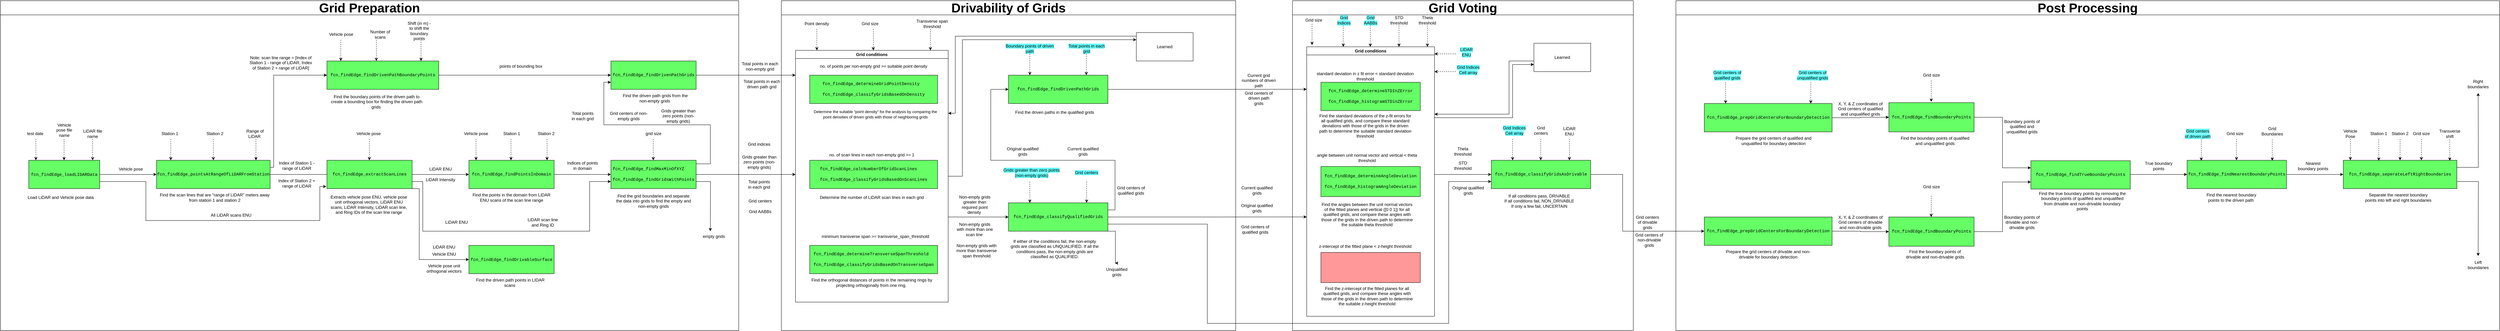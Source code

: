 <mxfile version="24.4.6" type="device">
  <diagram name="Page-1" id="1t3EqyHOZMW7sC0uhStz">
    <mxGraphModel dx="1266" dy="681" grid="1" gridSize="10" guides="1" tooltips="1" connect="1" arrows="1" fold="1" page="1" pageScale="1" pageWidth="850" pageHeight="1100" math="0" shadow="0">
      <root>
        <mxCell id="0" />
        <mxCell id="1" parent="0" />
        <mxCell id="srokErgthjkjzXlaEye1-38" style="edgeStyle=orthogonalEdgeStyle;rounded=0;orthogonalLoop=1;jettySize=auto;html=1;exitX=1;exitY=0.5;exitDx=0;exitDy=0;" parent="1" source="srokErgthjkjzXlaEye1-19" target="srokErgthjkjzXlaEye1-29" edge="1">
          <mxGeometry relative="1" as="geometry" />
        </mxCell>
        <mxCell id="srokErgthjkjzXlaEye1-19" value="&lt;span style=&quot;font-family: Menlo, Monaco, Consolas, &amp;quot;Courier New&amp;quot;, monospace; text-align: start; white-space: pre;&quot;&gt;&lt;font style=&quot;font-size: 12px;&quot;&gt;fcn_findEdge_loadLIDARData&lt;/font&gt;&lt;/span&gt;" style="rounded=0;whiteSpace=wrap;html=1;fillColor=#66FF66;" parent="1" vertex="1">
          <mxGeometry x="120" y="480" width="200" height="80" as="geometry" />
        </mxCell>
        <mxCell id="srokErgthjkjzXlaEye1-20" value="" style="html=1;labelBackgroundColor=#ffffff;startArrow=none;startFill=0;startSize=6;endArrow=classic;endFill=1;endSize=6;jettySize=auto;orthogonalLoop=1;strokeWidth=1;dashed=1;fontSize=14;rounded=0;entryX=0.5;entryY=0;entryDx=0;entryDy=0;" parent="1" edge="1">
          <mxGeometry width="60" height="60" relative="1" as="geometry">
            <mxPoint x="219.5" y="420" as="sourcePoint" />
            <mxPoint x="219.5" y="480" as="targetPoint" />
          </mxGeometry>
        </mxCell>
        <mxCell id="srokErgthjkjzXlaEye1-21" value="test date&amp;nbsp;" style="text;html=1;align=center;verticalAlign=middle;whiteSpace=wrap;rounded=0;" parent="1" vertex="1">
          <mxGeometry x="110" y="390" width="60" height="30" as="geometry" />
        </mxCell>
        <mxCell id="srokErgthjkjzXlaEye1-22" value="" style="html=1;labelBackgroundColor=#ffffff;startArrow=none;startFill=0;startSize=6;endArrow=classic;endFill=1;endSize=6;jettySize=auto;orthogonalLoop=1;strokeWidth=1;dashed=1;fontSize=14;rounded=0;entryX=0.5;entryY=0;entryDx=0;entryDy=0;" parent="1" edge="1">
          <mxGeometry width="60" height="60" relative="1" as="geometry">
            <mxPoint x="300" y="420" as="sourcePoint" />
            <mxPoint x="300" y="480" as="targetPoint" />
          </mxGeometry>
        </mxCell>
        <mxCell id="srokErgthjkjzXlaEye1-23" value="" style="html=1;labelBackgroundColor=#ffffff;startArrow=none;startFill=0;startSize=6;endArrow=classic;endFill=1;endSize=6;jettySize=auto;orthogonalLoop=1;strokeWidth=1;dashed=1;fontSize=14;rounded=0;entryX=0.5;entryY=0;entryDx=0;entryDy=0;" parent="1" edge="1">
          <mxGeometry width="60" height="60" relative="1" as="geometry">
            <mxPoint x="140" y="420" as="sourcePoint" />
            <mxPoint x="140" y="480" as="targetPoint" />
          </mxGeometry>
        </mxCell>
        <mxCell id="srokErgthjkjzXlaEye1-24" value="Vehicle pose file name" style="text;html=1;align=center;verticalAlign=middle;whiteSpace=wrap;rounded=0;" parent="1" vertex="1">
          <mxGeometry x="190" y="380" width="60" height="30" as="geometry" />
        </mxCell>
        <mxCell id="srokErgthjkjzXlaEye1-25" value="LiDAR file name" style="text;html=1;align=center;verticalAlign=middle;whiteSpace=wrap;rounded=0;" parent="1" vertex="1">
          <mxGeometry x="270" y="390" width="60" height="30" as="geometry" />
        </mxCell>
        <mxCell id="srokErgthjkjzXlaEye1-47" style="edgeStyle=orthogonalEdgeStyle;rounded=0;orthogonalLoop=1;jettySize=auto;html=1;exitX=1;exitY=0.5;exitDx=0;exitDy=0;" parent="1" source="srokErgthjkjzXlaEye1-29" edge="1">
          <mxGeometry relative="1" as="geometry">
            <mxPoint x="1040" y="520" as="targetPoint" />
          </mxGeometry>
        </mxCell>
        <mxCell id="srokErgthjkjzXlaEye1-29" value="&lt;div style=&quot;padding: 30px; text-align: start;&quot; class=&quot;rtcContent&quot;&gt;&lt;div style=&quot;font-family: Menlo, Monaco, Consolas, &amp;quot;Courier New&amp;quot;, monospace;&quot; class=&quot;lineNode&quot;&gt;&lt;span style=&quot;white-space: pre;&quot;&gt;&lt;font style=&quot;font-size: 12px;&quot;&gt;fcn_findEdge_pointsAtRangeOfLiDARFromStation&lt;/font&gt;&lt;/span&gt;&lt;/div&gt;&lt;/div&gt;" style="rounded=0;whiteSpace=wrap;html=1;fillColor=#66FF66;" parent="1" vertex="1">
          <mxGeometry x="480" y="480" width="320" height="80" as="geometry" />
        </mxCell>
        <mxCell id="srokErgthjkjzXlaEye1-31" value="Load LiDAR and Vehicle pose data" style="text;html=1;align=center;verticalAlign=middle;whiteSpace=wrap;rounded=0;" parent="1" vertex="1">
          <mxGeometry x="100" y="570" width="220" height="30" as="geometry" />
        </mxCell>
        <mxCell id="srokErgthjkjzXlaEye1-35" value="Find the scan lines that are &quot;range of LiDAR&quot; meters away from station 1 and station 2" style="text;html=1;align=center;verticalAlign=middle;whiteSpace=wrap;rounded=0;" parent="1" vertex="1">
          <mxGeometry x="484" y="570" width="320" height="30" as="geometry" />
        </mxCell>
        <mxCell id="srokErgthjkjzXlaEye1-39" value="Vehicle pose" style="text;html=1;align=center;verticalAlign=middle;whiteSpace=wrap;rounded=0;" parent="1" vertex="1">
          <mxGeometry x="370" y="490" width="75" height="30" as="geometry" />
        </mxCell>
        <mxCell id="srokErgthjkjzXlaEye1-41" value="" style="html=1;labelBackgroundColor=#ffffff;startArrow=none;startFill=0;startSize=6;endArrow=classic;endFill=1;endSize=6;jettySize=auto;orthogonalLoop=1;strokeWidth=1;dashed=1;fontSize=14;rounded=0;entryX=0.5;entryY=0;entryDx=0;entryDy=0;" parent="1" edge="1">
          <mxGeometry width="60" height="60" relative="1" as="geometry">
            <mxPoint x="520" y="420" as="sourcePoint" />
            <mxPoint x="520" y="480" as="targetPoint" />
          </mxGeometry>
        </mxCell>
        <mxCell id="srokErgthjkjzXlaEye1-42" value="Station 1" style="text;html=1;align=center;verticalAlign=middle;whiteSpace=wrap;rounded=0;" parent="1" vertex="1">
          <mxGeometry x="480" y="390" width="75" height="30" as="geometry" />
        </mxCell>
        <mxCell id="srokErgthjkjzXlaEye1-43" value="" style="html=1;labelBackgroundColor=#ffffff;startArrow=none;startFill=0;startSize=6;endArrow=classic;endFill=1;endSize=6;jettySize=auto;orthogonalLoop=1;strokeWidth=1;dashed=1;fontSize=14;rounded=0;entryX=0.5;entryY=0;entryDx=0;entryDy=0;" parent="1" edge="1">
          <mxGeometry width="60" height="60" relative="1" as="geometry">
            <mxPoint x="640" y="420" as="sourcePoint" />
            <mxPoint x="640" y="480" as="targetPoint" />
          </mxGeometry>
        </mxCell>
        <mxCell id="srokErgthjkjzXlaEye1-44" value="Station 2" style="text;html=1;align=center;verticalAlign=middle;whiteSpace=wrap;rounded=0;" parent="1" vertex="1">
          <mxGeometry x="606.5" y="390" width="75" height="30" as="geometry" />
        </mxCell>
        <mxCell id="srokErgthjkjzXlaEye1-45" value="" style="html=1;labelBackgroundColor=#ffffff;startArrow=none;startFill=0;startSize=6;endArrow=classic;endFill=1;endSize=6;jettySize=auto;orthogonalLoop=1;strokeWidth=1;dashed=1;fontSize=14;rounded=0;entryX=0.5;entryY=0;entryDx=0;entryDy=0;" parent="1" edge="1">
          <mxGeometry width="60" height="60" relative="1" as="geometry">
            <mxPoint x="760" y="420" as="sourcePoint" />
            <mxPoint x="760" y="480" as="targetPoint" />
          </mxGeometry>
        </mxCell>
        <mxCell id="srokErgthjkjzXlaEye1-46" value="Range of LiDAR&amp;nbsp;" style="text;html=1;align=center;verticalAlign=middle;whiteSpace=wrap;rounded=0;" parent="1" vertex="1">
          <mxGeometry x="720" y="390" width="75" height="30" as="geometry" />
        </mxCell>
        <mxCell id="srokErgthjkjzXlaEye1-48" value="Index of Station 1 - range of LiDAR" style="text;html=1;align=center;verticalAlign=middle;whiteSpace=wrap;rounded=0;" parent="1" vertex="1">
          <mxGeometry x="820" y="480" width="110" height="30" as="geometry" />
        </mxCell>
        <mxCell id="srokErgthjkjzXlaEye1-49" value="Index of Station 2 + range of LiDAR" style="text;html=1;align=center;verticalAlign=middle;whiteSpace=wrap;rounded=0;" parent="1" vertex="1">
          <mxGeometry x="820" y="530" width="110" height="30" as="geometry" />
        </mxCell>
        <mxCell id="srokErgthjkjzXlaEye1-69" style="edgeStyle=orthogonalEdgeStyle;rounded=0;orthogonalLoop=1;jettySize=auto;html=1;exitX=1;exitY=0.5;exitDx=0;exitDy=0;" parent="1" source="srokErgthjkjzXlaEye1-50" target="srokErgthjkjzXlaEye1-61" edge="1">
          <mxGeometry relative="1" as="geometry" />
        </mxCell>
        <mxCell id="srokErgthjkjzXlaEye1-78" style="edgeStyle=orthogonalEdgeStyle;rounded=0;orthogonalLoop=1;jettySize=auto;html=1;exitX=1;exitY=0.25;exitDx=0;exitDy=0;entryX=0;entryY=0.5;entryDx=0;entryDy=0;" parent="1" edge="1">
          <mxGeometry relative="1" as="geometry">
            <mxPoint x="800" y="500" as="sourcePoint" />
            <mxPoint x="960" y="240" as="targetPoint" />
            <Array as="points">
              <mxPoint x="810" y="500" />
              <mxPoint x="810" y="240" />
            </Array>
          </mxGeometry>
        </mxCell>
        <mxCell id="srokErgthjkjzXlaEye1-108" style="edgeStyle=orthogonalEdgeStyle;rounded=0;orthogonalLoop=1;jettySize=auto;html=1;exitX=1;exitY=0.75;exitDx=0;exitDy=0;entryX=0;entryY=0.5;entryDx=0;entryDy=0;" parent="1" source="srokErgthjkjzXlaEye1-50" edge="1">
          <mxGeometry relative="1" as="geometry">
            <mxPoint x="1360" y="760" as="targetPoint" />
            <Array as="points">
              <mxPoint x="1200" y="560" />
              <mxPoint x="1220" y="560" />
              <mxPoint x="1220" y="760" />
            </Array>
          </mxGeometry>
        </mxCell>
        <mxCell id="srokErgthjkjzXlaEye1-125" style="edgeStyle=orthogonalEdgeStyle;rounded=0;orthogonalLoop=1;jettySize=auto;html=1;exitX=1;exitY=0.75;exitDx=0;exitDy=0;entryX=0;entryY=0.75;entryDx=0;entryDy=0;" parent="1" source="srokErgthjkjzXlaEye1-50" target="srokErgthjkjzXlaEye1-120" edge="1">
          <mxGeometry relative="1" as="geometry">
            <Array as="points">
              <mxPoint x="1230" y="540" />
              <mxPoint x="1230" y="680" />
              <mxPoint x="1700" y="680" />
              <mxPoint x="1700" y="540" />
            </Array>
          </mxGeometry>
        </mxCell>
        <mxCell id="srokErgthjkjzXlaEye1-50" value="&lt;div style=&quot;padding: 30px; text-align: start;&quot; class=&quot;rtcContent&quot;&gt;&lt;div style=&quot;font-family: Menlo, Monaco, Consolas, &amp;quot;Courier New&amp;quot;, monospace;&quot; class=&quot;lineNode&quot;&gt;&lt;span style=&quot;white-space: pre;&quot;&gt;&lt;font style=&quot;font-size: 12px;&quot;&gt;fcn_findEdge_extractScanLines&lt;/font&gt;&lt;/span&gt;&lt;/div&gt;&lt;/div&gt;" style="rounded=0;whiteSpace=wrap;html=1;fillColor=#66FF66;" parent="1" vertex="1">
          <mxGeometry x="960" y="480" width="240" height="80" as="geometry" />
        </mxCell>
        <mxCell id="srokErgthjkjzXlaEye1-56" style="edgeStyle=orthogonalEdgeStyle;rounded=0;orthogonalLoop=1;jettySize=auto;html=1;exitX=1;exitY=0.75;exitDx=0;exitDy=0;entryX=-0.008;entryY=0.925;entryDx=0;entryDy=0;entryPerimeter=0;" parent="1" source="srokErgthjkjzXlaEye1-19" target="srokErgthjkjzXlaEye1-50" edge="1">
          <mxGeometry relative="1" as="geometry">
            <Array as="points">
              <mxPoint x="450" y="540" />
              <mxPoint x="450" y="650" />
              <mxPoint x="940" y="650" />
              <mxPoint x="940" y="554" />
            </Array>
          </mxGeometry>
        </mxCell>
        <mxCell id="srokErgthjkjzXlaEye1-57" value="All LiDAR scans ENU" style="text;html=1;align=center;verticalAlign=middle;whiteSpace=wrap;rounded=0;" parent="1" vertex="1">
          <mxGeometry x="620" y="620" width="140" height="30" as="geometry" />
        </mxCell>
        <mxCell id="srokErgthjkjzXlaEye1-58" value="" style="html=1;labelBackgroundColor=#ffffff;startArrow=none;startFill=0;startSize=6;endArrow=classic;endFill=1;endSize=6;jettySize=auto;orthogonalLoop=1;strokeWidth=1;dashed=1;fontSize=14;rounded=0;entryX=0.5;entryY=0;entryDx=0;entryDy=0;" parent="1" edge="1">
          <mxGeometry width="60" height="60" relative="1" as="geometry">
            <mxPoint x="1079.5" y="420" as="sourcePoint" />
            <mxPoint x="1079.5" y="480" as="targetPoint" />
          </mxGeometry>
        </mxCell>
        <mxCell id="srokErgthjkjzXlaEye1-59" value="Vehicle pose" style="text;html=1;align=center;verticalAlign=middle;whiteSpace=wrap;rounded=0;" parent="1" vertex="1">
          <mxGeometry x="1040" y="390" width="75" height="30" as="geometry" />
        </mxCell>
        <mxCell id="srokErgthjkjzXlaEye1-123" style="edgeStyle=orthogonalEdgeStyle;rounded=0;orthogonalLoop=1;jettySize=auto;html=1;exitX=1;exitY=0.5;exitDx=0;exitDy=0;entryX=0;entryY=0.5;entryDx=0;entryDy=0;" parent="1" source="srokErgthjkjzXlaEye1-61" target="srokErgthjkjzXlaEye1-120" edge="1">
          <mxGeometry relative="1" as="geometry" />
        </mxCell>
        <mxCell id="srokErgthjkjzXlaEye1-61" value="&lt;div style=&quot;padding: 30px; text-align: start;&quot; class=&quot;rtcContent&quot;&gt;&lt;div style=&quot;font-family: Menlo, Monaco, Consolas, &amp;quot;Courier New&amp;quot;, monospace;&quot; class=&quot;lineNode&quot;&gt;&lt;div style=&quot;padding: 30px;&quot; class=&quot;rtcContent&quot;&gt;&lt;div style=&quot;&quot; class=&quot;lineNode&quot;&gt;&lt;span style=&quot;white-space: pre;&quot;&gt;&lt;font style=&quot;font-size: 12px;&quot;&gt;fcn_findEdge_findPointsInDomain&lt;/font&gt;&lt;/span&gt;&lt;/div&gt;&lt;/div&gt;&lt;/div&gt;&lt;/div&gt;" style="rounded=0;whiteSpace=wrap;html=1;fillColor=#66FF66;" parent="1" vertex="1">
          <mxGeometry x="1360" y="480" width="240" height="80" as="geometry" />
        </mxCell>
        <mxCell id="srokErgthjkjzXlaEye1-65" value="" style="html=1;labelBackgroundColor=#ffffff;startArrow=none;startFill=0;startSize=6;endArrow=classic;endFill=1;endSize=6;jettySize=auto;orthogonalLoop=1;strokeWidth=1;dashed=1;fontSize=14;rounded=0;entryX=0.5;entryY=0;entryDx=0;entryDy=0;" parent="1" edge="1">
          <mxGeometry width="60" height="60" relative="1" as="geometry">
            <mxPoint x="1478.46" y="420" as="sourcePoint" />
            <mxPoint x="1478.46" y="480" as="targetPoint" />
          </mxGeometry>
        </mxCell>
        <mxCell id="srokErgthjkjzXlaEye1-66" value="Station 1" style="text;html=1;align=center;verticalAlign=middle;whiteSpace=wrap;rounded=0;" parent="1" vertex="1">
          <mxGeometry x="1442.5" y="390" width="75" height="30" as="geometry" />
        </mxCell>
        <mxCell id="srokErgthjkjzXlaEye1-67" value="" style="html=1;labelBackgroundColor=#ffffff;startArrow=none;startFill=0;startSize=6;endArrow=classic;endFill=1;endSize=6;jettySize=auto;orthogonalLoop=1;strokeWidth=1;dashed=1;fontSize=14;rounded=0;entryX=0.5;entryY=0;entryDx=0;entryDy=0;" parent="1" edge="1">
          <mxGeometry width="60" height="60" relative="1" as="geometry">
            <mxPoint x="1580" y="420" as="sourcePoint" />
            <mxPoint x="1580" y="480" as="targetPoint" />
          </mxGeometry>
        </mxCell>
        <mxCell id="srokErgthjkjzXlaEye1-68" value="Station 2" style="text;html=1;align=center;verticalAlign=middle;whiteSpace=wrap;rounded=0;" parent="1" vertex="1">
          <mxGeometry x="1540" y="390" width="75" height="30" as="geometry" />
        </mxCell>
        <mxCell id="srokErgthjkjzXlaEye1-70" value="Extracts vehicle pose ENU, vehicle pose unit orthogonal vectors, LiDAR ENU scans, LiDAR Intensity, LiDAR scan line, and Ring IDs&amp;nbsp;of the scan line range" style="text;html=1;align=center;verticalAlign=middle;whiteSpace=wrap;rounded=0;" parent="1" vertex="1">
          <mxGeometry x="967.5" y="550" width="220" height="110" as="geometry" />
        </mxCell>
        <mxCell id="srokErgthjkjzXlaEye1-71" value="Note: scan line range = [Index of Station 1 - range of LiDAR, Index of Station 2 + range of LiDAR]" style="text;html=1;align=center;verticalAlign=middle;whiteSpace=wrap;rounded=0;" parent="1" vertex="1">
          <mxGeometry x="740" y="140" width="180" height="130" as="geometry" />
        </mxCell>
        <mxCell id="srokErgthjkjzXlaEye1-74" value="" style="html=1;labelBackgroundColor=#ffffff;startArrow=none;startFill=0;startSize=6;endArrow=classic;endFill=1;endSize=6;jettySize=auto;orthogonalLoop=1;strokeWidth=1;dashed=1;fontSize=14;rounded=0;entryX=0.5;entryY=0;entryDx=0;entryDy=0;" parent="1" edge="1">
          <mxGeometry width="60" height="60" relative="1" as="geometry">
            <mxPoint x="1380" y="420" as="sourcePoint" />
            <mxPoint x="1380" y="480" as="targetPoint" />
          </mxGeometry>
        </mxCell>
        <mxCell id="srokErgthjkjzXlaEye1-75" value="Vehicle pose" style="text;html=1;align=center;verticalAlign=middle;whiteSpace=wrap;rounded=0;" parent="1" vertex="1">
          <mxGeometry x="1340" y="390" width="80" height="30" as="geometry" />
        </mxCell>
        <mxCell id="srokErgthjkjzXlaEye1-141" style="edgeStyle=orthogonalEdgeStyle;rounded=0;orthogonalLoop=1;jettySize=auto;html=1;exitX=1;exitY=0.5;exitDx=0;exitDy=0;entryX=0;entryY=0.5;entryDx=0;entryDy=0;" parent="1" source="srokErgthjkjzXlaEye1-77" target="srokErgthjkjzXlaEye1-131" edge="1">
          <mxGeometry relative="1" as="geometry" />
        </mxCell>
        <mxCell id="srokErgthjkjzXlaEye1-77" value="&lt;div style=&quot;padding: 30px; text-align: start;&quot; class=&quot;rtcContent&quot;&gt;&lt;div style=&quot;font-family: Menlo, Monaco, Consolas, &amp;quot;Courier New&amp;quot;, monospace;&quot; class=&quot;lineNode&quot;&gt;&lt;div style=&quot;padding: 30px;&quot; class=&quot;rtcContent&quot;&gt;&lt;div style=&quot;&quot; class=&quot;lineNode&quot;&gt;&lt;div style=&quot;padding: 30px;&quot; class=&quot;rtcContent&quot;&gt;&lt;div style=&quot;&quot; class=&quot;lineNode&quot;&gt;&lt;div style=&quot;padding: 30px;&quot; class=&quot;rtcContent&quot;&gt;&lt;div style=&quot;&quot; class=&quot;lineNode&quot;&gt;&lt;span style=&quot;white-space: pre;&quot;&gt;&lt;font style=&quot;font-size: 12px;&quot;&gt;fcn_findEdge_findDrivenPathBoundaryPoints&lt;/font&gt;&lt;/span&gt;&lt;/div&gt;&lt;/div&gt;&lt;/div&gt;&lt;/div&gt;&lt;/div&gt;&lt;/div&gt;&lt;/div&gt;&lt;/div&gt;" style="rounded=0;whiteSpace=wrap;html=1;fillColor=#66FF66;" parent="1" vertex="1">
          <mxGeometry x="960" y="200" width="315" height="80" as="geometry" />
        </mxCell>
        <mxCell id="srokErgthjkjzXlaEye1-79" value="&amp;nbsp;Find the driven path points in LIDAR scans" style="text;html=1;align=center;verticalAlign=middle;whiteSpace=wrap;rounded=0;" parent="1" vertex="1">
          <mxGeometry x="1360" y="810" width="230" height="30" as="geometry" />
        </mxCell>
        <mxCell id="srokErgthjkjzXlaEye1-80" value="Find the points in the domain from LiDAR ENU scans of the scan line range" style="text;html=1;align=center;verticalAlign=middle;whiteSpace=wrap;rounded=0;" parent="1" vertex="1">
          <mxGeometry x="1360" y="570" width="240" height="30" as="geometry" />
        </mxCell>
        <mxCell id="srokErgthjkjzXlaEye1-81" value="Find the boundary points of the driven path to create a bounding box for finding the driven path grids&amp;nbsp;" style="text;html=1;align=center;verticalAlign=middle;whiteSpace=wrap;rounded=0;" parent="1" vertex="1">
          <mxGeometry x="970" y="300" width="260" height="30" as="geometry" />
        </mxCell>
        <mxCell id="srokErgthjkjzXlaEye1-82" value="" style="html=1;labelBackgroundColor=#ffffff;startArrow=none;startFill=0;startSize=6;endArrow=classic;endFill=1;endSize=6;jettySize=auto;orthogonalLoop=1;strokeWidth=1;dashed=1;fontSize=14;rounded=0;entryX=0.5;entryY=0;entryDx=0;entryDy=0;" parent="1" edge="1">
          <mxGeometry width="60" height="60" relative="1" as="geometry">
            <mxPoint x="999" y="140" as="sourcePoint" />
            <mxPoint x="999" y="200" as="targetPoint" />
          </mxGeometry>
        </mxCell>
        <mxCell id="srokErgthjkjzXlaEye1-83" value="Vehicle pose" style="text;html=1;align=center;verticalAlign=middle;whiteSpace=wrap;rounded=0;" parent="1" vertex="1">
          <mxGeometry x="960" y="110" width="80" height="30" as="geometry" />
        </mxCell>
        <mxCell id="srokErgthjkjzXlaEye1-87" value="" style="html=1;labelBackgroundColor=#ffffff;startArrow=none;startFill=0;startSize=6;endArrow=classic;endFill=1;endSize=6;jettySize=auto;orthogonalLoop=1;strokeWidth=1;dashed=1;fontSize=14;rounded=0;entryX=0.5;entryY=0;entryDx=0;entryDy=0;" parent="1" edge="1">
          <mxGeometry width="60" height="60" relative="1" as="geometry">
            <mxPoint x="1099.23" y="140" as="sourcePoint" />
            <mxPoint x="1099.23" y="200" as="targetPoint" />
          </mxGeometry>
        </mxCell>
        <mxCell id="srokErgthjkjzXlaEye1-88" value="Number of scans" style="text;html=1;align=center;verticalAlign=middle;whiteSpace=wrap;rounded=0;" parent="1" vertex="1">
          <mxGeometry x="1070" y="110" width="80" height="30" as="geometry" />
        </mxCell>
        <mxCell id="srokErgthjkjzXlaEye1-89" value="" style="html=1;labelBackgroundColor=#ffffff;startArrow=none;startFill=0;startSize=6;endArrow=classic;endFill=1;endSize=6;jettySize=auto;orthogonalLoop=1;strokeWidth=1;dashed=1;fontSize=14;rounded=0;entryX=0.5;entryY=0;entryDx=0;entryDy=0;" parent="1" edge="1">
          <mxGeometry width="60" height="60" relative="1" as="geometry">
            <mxPoint x="1225" y="140" as="sourcePoint" />
            <mxPoint x="1225" y="200" as="targetPoint" />
          </mxGeometry>
        </mxCell>
        <mxCell id="srokErgthjkjzXlaEye1-90" value="Shift (in m) - to shift the boundary points" style="text;html=1;align=center;verticalAlign=middle;whiteSpace=wrap;rounded=0;" parent="1" vertex="1">
          <mxGeometry x="1180" y="100" width="80" height="30" as="geometry" />
        </mxCell>
        <mxCell id="srokErgthjkjzXlaEye1-101" value="LiDAR ENU" style="text;html=1;align=center;verticalAlign=middle;whiteSpace=wrap;rounded=0;" parent="1" vertex="1">
          <mxGeometry x="1230" y="490" width="100" height="30" as="geometry" />
        </mxCell>
        <mxCell id="srokErgthjkjzXlaEye1-102" value="LiDAR Intensity" style="text;html=1;align=center;verticalAlign=middle;whiteSpace=wrap;rounded=0;" parent="1" vertex="1">
          <mxGeometry x="1230" y="520" width="100" height="30" as="geometry" />
        </mxCell>
        <mxCell id="srokErgthjkjzXlaEye1-109" value="LiDAR ENU" style="text;html=1;align=center;verticalAlign=middle;whiteSpace=wrap;rounded=0;" parent="1" vertex="1">
          <mxGeometry x="1240" y="710" width="100" height="30" as="geometry" />
        </mxCell>
        <mxCell id="srokErgthjkjzXlaEye1-110" value="Vehicle pose unit orthogonal vectors" style="text;html=1;align=center;verticalAlign=middle;whiteSpace=wrap;rounded=0;" parent="1" vertex="1">
          <mxGeometry x="1225" y="770" width="130" height="30" as="geometry" />
        </mxCell>
        <mxCell id="srokErgthjkjzXlaEye1-111" value="Vehicle ENU" style="text;html=1;align=center;verticalAlign=middle;whiteSpace=wrap;rounded=0;" parent="1" vertex="1">
          <mxGeometry x="1240" y="730" width="100" height="30" as="geometry" />
        </mxCell>
        <mxCell id="srokErgthjkjzXlaEye1-119" value="&lt;span style=&quot;font-family: Menlo, Monaco, Consolas, &amp;quot;Courier New&amp;quot;, monospace; text-align: start; white-space: pre;&quot;&gt;fcn_findEdge_findDrivableSurface&lt;/span&gt;" style="rounded=0;whiteSpace=wrap;html=1;fillColor=#66FF66;" parent="1" vertex="1">
          <mxGeometry x="1360" y="720" width="240" height="80" as="geometry" />
        </mxCell>
        <mxCell id="srokErgthjkjzXlaEye1-140" style="edgeStyle=orthogonalEdgeStyle;rounded=0;orthogonalLoop=1;jettySize=auto;html=1;exitX=1;exitY=0;exitDx=0;exitDy=0;entryX=0;entryY=0.75;entryDx=0;entryDy=0;" parent="1" source="srokErgthjkjzXlaEye1-120" target="srokErgthjkjzXlaEye1-131" edge="1">
          <mxGeometry relative="1" as="geometry">
            <Array as="points">
              <mxPoint x="2000" y="490" />
              <mxPoint x="2040" y="490" />
              <mxPoint x="2040" y="380" />
              <mxPoint x="1740" y="380" />
              <mxPoint x="1740" y="260" />
            </Array>
          </mxGeometry>
        </mxCell>
        <mxCell id="srokErgthjkjzXlaEye1-150" style="edgeStyle=orthogonalEdgeStyle;rounded=0;orthogonalLoop=1;jettySize=auto;html=1;exitX=1;exitY=0.75;exitDx=0;exitDy=0;" parent="1" source="srokErgthjkjzXlaEye1-120" edge="1">
          <mxGeometry relative="1" as="geometry">
            <mxPoint x="2040" y="680" as="targetPoint" />
          </mxGeometry>
        </mxCell>
        <mxCell id="srokErgthjkjzXlaEye1-169" style="edgeStyle=orthogonalEdgeStyle;rounded=0;orthogonalLoop=1;jettySize=auto;html=1;exitX=1;exitY=0.5;exitDx=0;exitDy=0;" parent="1" source="srokErgthjkjzXlaEye1-120" edge="1">
          <mxGeometry relative="1" as="geometry">
            <mxPoint x="2280" y="520" as="targetPoint" />
          </mxGeometry>
        </mxCell>
        <mxCell id="srokErgthjkjzXlaEye1-120" value="&lt;div style=&quot;padding: 30px; text-align: start;&quot; class=&quot;rtcContent&quot;&gt;&lt;div style=&quot;font-family: Menlo, Monaco, Consolas, &amp;quot;Courier New&amp;quot;, monospace;&quot; class=&quot;lineNode&quot;&gt;&lt;span style=&quot;white-space: pre; background-color: initial;&quot;&gt;&lt;font style=&quot;font-size: 12px;&quot;&gt;fcn_findEdge_findMaxMinOfXYZ&lt;/font&gt;&lt;/span&gt;&lt;/div&gt;&lt;div style=&quot;font-size: 13px; font-family: Menlo, Monaco, Consolas, &amp;quot;Courier New&amp;quot;, monospace;&quot; class=&quot;lineNode&quot;&gt;&lt;span style=&quot;white-space: pre; background-color: initial;&quot;&gt;&lt;br&gt;&lt;/span&gt;&lt;/div&gt;&lt;div style=&quot;font-family: Menlo, Monaco, Consolas, &amp;quot;Courier New&amp;quot;, monospace;&quot; class=&quot;lineNode&quot;&gt;&lt;span style=&quot;white-space: pre;&quot;&gt;&lt;font style=&quot;font-size: 12px;&quot;&gt;fcn_findEdge_findGridsWithPoints&lt;/font&gt;&lt;/span&gt;&lt;/div&gt;&lt;/div&gt;" style="rounded=0;whiteSpace=wrap;html=1;fillColor=#66FF66;" parent="1" vertex="1">
          <mxGeometry x="1760" y="480" width="240" height="80" as="geometry" />
        </mxCell>
        <mxCell id="srokErgthjkjzXlaEye1-121" value="Find the grid boundaries and separate the data into grids to find the empty and non-empty grids" style="text;html=1;align=center;verticalAlign=middle;whiteSpace=wrap;rounded=0;" parent="1" vertex="1">
          <mxGeometry x="1770" y="580" width="220" height="30" as="geometry" />
        </mxCell>
        <mxCell id="srokErgthjkjzXlaEye1-124" value="Indices of points in domain" style="text;html=1;align=center;verticalAlign=middle;whiteSpace=wrap;rounded=0;" parent="1" vertex="1">
          <mxGeometry x="1630" y="480" width="100" height="30" as="geometry" />
        </mxCell>
        <mxCell id="srokErgthjkjzXlaEye1-126" value="LiDAR ENU" style="text;html=1;align=center;verticalAlign=middle;whiteSpace=wrap;rounded=0;" parent="1" vertex="1">
          <mxGeometry x="1275" y="640" width="100" height="30" as="geometry" />
        </mxCell>
        <mxCell id="srokErgthjkjzXlaEye1-127" value="LiDAR scan line and Ring ID" style="text;html=1;align=center;verticalAlign=middle;whiteSpace=wrap;rounded=0;" parent="1" vertex="1">
          <mxGeometry x="1517.5" y="640" width="100" height="30" as="geometry" />
        </mxCell>
        <mxCell id="srokErgthjkjzXlaEye1-128" value="" style="html=1;labelBackgroundColor=#ffffff;startArrow=none;startFill=0;startSize=6;endArrow=classic;endFill=1;endSize=6;jettySize=auto;orthogonalLoop=1;strokeWidth=1;dashed=1;fontSize=14;rounded=0;entryX=0.5;entryY=0;entryDx=0;entryDy=0;" parent="1" edge="1">
          <mxGeometry width="60" height="60" relative="1" as="geometry">
            <mxPoint x="1879.29" y="420" as="sourcePoint" />
            <mxPoint x="1879.29" y="480" as="targetPoint" />
          </mxGeometry>
        </mxCell>
        <mxCell id="srokErgthjkjzXlaEye1-129" value="grid size" style="text;html=1;align=center;verticalAlign=middle;whiteSpace=wrap;rounded=0;" parent="1" vertex="1">
          <mxGeometry x="1850" y="390" width="60" height="30" as="geometry" />
        </mxCell>
        <mxCell id="srokErgthjkjzXlaEye1-175" style="edgeStyle=orthogonalEdgeStyle;rounded=0;orthogonalLoop=1;jettySize=auto;html=1;exitX=1;exitY=0.5;exitDx=0;exitDy=0;" parent="1" source="srokErgthjkjzXlaEye1-131" edge="1">
          <mxGeometry relative="1" as="geometry">
            <mxPoint x="2280" y="240" as="targetPoint" />
          </mxGeometry>
        </mxCell>
        <mxCell id="srokErgthjkjzXlaEye1-131" value="&lt;div style=&quot;padding: 30px; text-align: start;&quot; class=&quot;rtcContent&quot;&gt;&lt;div style=&quot;font-family: Menlo, Monaco, Consolas, &amp;quot;Courier New&amp;quot;, monospace;&quot; class=&quot;lineNode&quot;&gt;&lt;span style=&quot;white-space: pre;&quot;&gt;&lt;font style=&quot;font-size: 12px;&quot;&gt;fcn_findEdge_findDrivenPathGrids&lt;/font&gt;&lt;/span&gt;&lt;/div&gt;&lt;/div&gt;" style="rounded=0;whiteSpace=wrap;html=1;fillColor=#66FF66;" parent="1" vertex="1">
          <mxGeometry x="1760" y="200" width="240" height="80" as="geometry" />
        </mxCell>
        <mxCell id="srokErgthjkjzXlaEye1-133" value="Grids greater than zero points (non-empty grids)" style="text;html=1;align=center;verticalAlign=middle;whiteSpace=wrap;rounded=0;" parent="1" vertex="1">
          <mxGeometry x="1890" y="340" width="120" height="30" as="geometry" />
        </mxCell>
        <mxCell id="srokErgthjkjzXlaEye1-134" value="Grid centers of non-empty grids" style="text;html=1;align=center;verticalAlign=middle;whiteSpace=wrap;rounded=0;" parent="1" vertex="1">
          <mxGeometry x="1750" y="340" width="120" height="30" as="geometry" />
        </mxCell>
        <mxCell id="srokErgthjkjzXlaEye1-135" value="Total points in each grid" style="text;html=1;align=center;verticalAlign=middle;whiteSpace=wrap;rounded=0;" parent="1" vertex="1">
          <mxGeometry x="1642.5" y="340" width="75" height="30" as="geometry" />
        </mxCell>
        <mxCell id="srokErgthjkjzXlaEye1-137" value="points of bounding box" style="text;html=1;align=center;verticalAlign=middle;whiteSpace=wrap;rounded=0;" parent="1" vertex="1">
          <mxGeometry x="1375" y="200" width="262.5" height="30" as="geometry" />
        </mxCell>
        <mxCell id="srokErgthjkjzXlaEye1-143" value="Find the driven path grids from the non-empty grids&amp;nbsp;" style="text;html=1;align=center;verticalAlign=middle;whiteSpace=wrap;rounded=0;" parent="1" vertex="1">
          <mxGeometry x="1790" y="290" width="190" height="30" as="geometry" />
        </mxCell>
        <mxCell id="srokErgthjkjzXlaEye1-146" value="empty grids" style="text;html=1;align=center;verticalAlign=middle;whiteSpace=wrap;rounded=0;" parent="1" vertex="1">
          <mxGeometry x="2010" y="680" width="80" height="30" as="geometry" />
        </mxCell>
        <mxCell id="srokErgthjkjzXlaEye1-152" value="&lt;font style=&quot;font-size: 36px;&quot;&gt;Grid Preparation&lt;/font&gt;" style="swimlane;whiteSpace=wrap;html=1;startSize=40;" parent="1" vertex="1">
          <mxGeometry x="40" y="30" width="2080" height="930" as="geometry" />
        </mxCell>
        <mxCell id="srokErgthjkjzXlaEye1-156" value="&lt;div style=&quot;padding: 30px; text-align: start;&quot; class=&quot;rtcContent&quot;&gt;&lt;div style=&quot;font-family: Menlo, Monaco, Consolas, &amp;quot;Courier New&amp;quot;, monospace;&quot; class=&quot;lineNode&quot;&gt;&lt;span style=&quot;white-space: pre;&quot;&gt;&lt;font style=&quot;font-size: 12px;&quot;&gt;fcn_findEdge_calcNumberOfGridScanLines&lt;/font&gt;&lt;/span&gt;&lt;/div&gt;&lt;div style=&quot;font-size: 13px; font-family: Menlo, Monaco, Consolas, &amp;quot;Courier New&amp;quot;, monospace;&quot; class=&quot;lineNode&quot;&gt;&lt;span style=&quot;white-space: pre;&quot;&gt;&lt;br&gt;&lt;/span&gt;&lt;/div&gt;&lt;div style=&quot;font-family: Menlo, Monaco, Consolas, &amp;quot;Courier New&amp;quot;, monospace;&quot; class=&quot;lineNode&quot;&gt;&lt;span style=&quot;white-space: pre; background-color: initial;&quot;&gt;&lt;font style=&quot;font-size: 12px;&quot;&gt;fcn_findEdge_classifyGridsBasedOnScanLines&lt;/font&gt;&lt;/span&gt;&lt;/div&gt;&lt;/div&gt;" style="rounded=0;whiteSpace=wrap;html=1;fillColor=#66FF66;" parent="1" vertex="1">
          <mxGeometry x="2320" y="480" width="360" height="80" as="geometry" />
        </mxCell>
        <mxCell id="srokErgthjkjzXlaEye1-317" style="edgeStyle=orthogonalEdgeStyle;rounded=0;orthogonalLoop=1;jettySize=auto;html=1;exitX=1;exitY=0.5;exitDx=0;exitDy=0;entryX=0;entryY=0.5;entryDx=0;entryDy=0;" parent="1" source="srokErgthjkjzXlaEye1-163" target="srokErgthjkjzXlaEye1-300" edge="1">
          <mxGeometry relative="1" as="geometry">
            <Array as="points">
              <mxPoint x="4610" y="520" />
              <mxPoint x="4610" y="680" />
            </Array>
          </mxGeometry>
        </mxCell>
        <mxCell id="srokErgthjkjzXlaEye1-163" value="&lt;div style=&quot;padding: 30px; text-align: start;&quot; class=&quot;rtcContent&quot;&gt;&lt;div style=&quot;font-family: Menlo, Monaco, Consolas, &amp;quot;Courier New&amp;quot;, monospace;&quot; class=&quot;lineNode&quot;&gt;&lt;span style=&quot;white-space: pre;&quot;&gt;&lt;font style=&quot;font-size: 12px;&quot;&gt;fcn_findEdge_classifyGridsAsDrivable&lt;/font&gt;&lt;/span&gt;&lt;/div&gt;&lt;/div&gt;" style="rounded=0;whiteSpace=wrap;html=1;fillColor=#66FF66;" parent="1" vertex="1">
          <mxGeometry x="4240" y="480" width="280" height="80" as="geometry" />
        </mxCell>
        <mxCell id="srokErgthjkjzXlaEye1-305" style="edgeStyle=orthogonalEdgeStyle;rounded=0;orthogonalLoop=1;jettySize=auto;html=1;exitX=1;exitY=0.5;exitDx=0;exitDy=0;entryX=0;entryY=0.5;entryDx=0;entryDy=0;" parent="1" source="srokErgthjkjzXlaEye1-164" target="srokErgthjkjzXlaEye1-165" edge="1">
          <mxGeometry relative="1" as="geometry" />
        </mxCell>
        <mxCell id="srokErgthjkjzXlaEye1-164" value="&lt;div style=&quot;padding: 30px; text-align: start;&quot; class=&quot;rtcContent&quot;&gt;&lt;div style=&quot;font-family: Menlo, Monaco, Consolas, &amp;quot;Courier New&amp;quot;, monospace;&quot; class=&quot;lineNode&quot;&gt;&lt;span style=&quot;white-space: pre;&quot;&gt;&lt;font style=&quot;font-size: 12px;&quot;&gt;fcn_findEdge_prepGridCentersForBoundaryDetection&lt;/font&gt;&lt;/span&gt;&lt;/div&gt;&lt;/div&gt;" style="rounded=0;whiteSpace=wrap;html=1;fillColor=#66FF66;" parent="1" vertex="1">
          <mxGeometry x="4840" y="320" width="360" height="80" as="geometry" />
        </mxCell>
        <mxCell id="srokErgthjkjzXlaEye1-322" style="edgeStyle=orthogonalEdgeStyle;rounded=0;orthogonalLoop=1;jettySize=auto;html=1;exitX=1;exitY=0.5;exitDx=0;exitDy=0;entryX=0;entryY=0.25;entryDx=0;entryDy=0;" parent="1" source="srokErgthjkjzXlaEye1-165" target="srokErgthjkjzXlaEye1-166" edge="1">
          <mxGeometry relative="1" as="geometry" />
        </mxCell>
        <mxCell id="srokErgthjkjzXlaEye1-165" value="&lt;div style=&quot;padding: 30px; text-align: start;&quot; class=&quot;rtcContent&quot;&gt;&lt;div style=&quot;font-family: Menlo, Monaco, Consolas, &amp;quot;Courier New&amp;quot;, monospace;&quot; class=&quot;lineNode&quot;&gt;&lt;span style=&quot;white-space: pre;&quot;&gt;&lt;font style=&quot;font-size: 12px;&quot;&gt;fcn_findEdge_findBoundaryPoints&lt;/font&gt;&lt;/span&gt;&lt;/div&gt;&lt;/div&gt;" style="rounded=0;whiteSpace=wrap;html=1;fillColor=#66FF66;" parent="1" vertex="1">
          <mxGeometry x="5360" y="317.5" width="240" height="82.5" as="geometry" />
        </mxCell>
        <mxCell id="MPG5JlO9KalOghpc2j8w-8" style="edgeStyle=orthogonalEdgeStyle;rounded=0;orthogonalLoop=1;jettySize=auto;html=1;exitX=1;exitY=0.75;exitDx=0;exitDy=0;" edge="1" parent="1" source="srokErgthjkjzXlaEye1-166" target="srokErgthjkjzXlaEye1-309">
          <mxGeometry relative="1" as="geometry">
            <Array as="points">
              <mxPoint x="6040" y="520" />
            </Array>
          </mxGeometry>
        </mxCell>
        <mxCell id="srokErgthjkjzXlaEye1-166" value="&lt;div style=&quot;padding: 30px; text-align: start;&quot; class=&quot;rtcContent&quot;&gt;&lt;div style=&quot;font-family: Menlo, Monaco, Consolas, &amp;quot;Courier New&amp;quot;, monospace;&quot; class=&quot;lineNode&quot;&gt;&lt;span style=&quot;white-space: pre;&quot;&gt;&lt;font style=&quot;font-size: 12px;&quot;&gt;fcn_findEdge_findTrueBoundaryPoints&lt;/font&gt;&lt;/span&gt;&lt;/div&gt;&lt;/div&gt;" style="rounded=0;whiteSpace=wrap;html=1;fillColor=#66FF66;" parent="1" vertex="1">
          <mxGeometry x="5760" y="481.25" width="280" height="80" as="geometry" />
        </mxCell>
        <mxCell id="srokErgthjkjzXlaEye1-354" style="edgeStyle=orthogonalEdgeStyle;rounded=0;orthogonalLoop=1;jettySize=auto;html=1;exitX=1;exitY=0.25;exitDx=0;exitDy=0;" parent="1" source="srokErgthjkjzXlaEye1-167" edge="1">
          <mxGeometry relative="1" as="geometry">
            <mxPoint x="7020" y="290" as="targetPoint" />
          </mxGeometry>
        </mxCell>
        <mxCell id="srokErgthjkjzXlaEye1-358" style="edgeStyle=orthogonalEdgeStyle;rounded=0;orthogonalLoop=1;jettySize=auto;html=1;exitX=1;exitY=0.75;exitDx=0;exitDy=0;" parent="1" source="srokErgthjkjzXlaEye1-167" edge="1">
          <mxGeometry relative="1" as="geometry">
            <mxPoint x="7020" y="750" as="targetPoint" />
          </mxGeometry>
        </mxCell>
        <mxCell id="srokErgthjkjzXlaEye1-167" value="&lt;div style=&quot;padding: 30px; text-align: start;&quot; class=&quot;rtcContent&quot;&gt;&lt;div style=&quot;font-family: Menlo, Monaco, Consolas, &amp;quot;Courier New&amp;quot;, monospace;&quot; class=&quot;lineNode&quot;&gt;&lt;span style=&quot;white-space: pre;&quot;&gt;&lt;font style=&quot;font-size: 12px;&quot;&gt;fcn_findEdge_seperateLeftRightBoundaries&lt;/font&gt;&lt;/span&gt;&lt;/div&gt;&lt;/div&gt;" style="rounded=0;whiteSpace=wrap;html=1;fillColor=#66FF66;" parent="1" vertex="1">
          <mxGeometry x="6640" y="480" width="320" height="80" as="geometry" />
        </mxCell>
        <mxCell id="srokErgthjkjzXlaEye1-170" value="Grids greater than zero points (non-empty grids)" style="text;html=1;align=center;verticalAlign=middle;whiteSpace=wrap;rounded=0;" parent="1" vertex="1">
          <mxGeometry x="2117.5" y="470" width="120" height="30" as="geometry" />
        </mxCell>
        <mxCell id="srokErgthjkjzXlaEye1-172" value="&lt;font style=&quot;font-size: 36px;&quot;&gt;Drivability of Grids&lt;/font&gt;" style="swimlane;whiteSpace=wrap;html=1;startSize=40;" parent="1" vertex="1">
          <mxGeometry x="2240" y="30" width="1280" height="930" as="geometry" />
        </mxCell>
        <mxCell id="srokErgthjkjzXlaEye1-174" value="&lt;span style=&quot;font-size: 11px;&quot;&gt;Determine the suitable &quot;point density&quot; for the analysis by comparing the point densities of driven grids with those of neighboring grids&lt;/span&gt;" style="text;html=1;align=center;verticalAlign=middle;whiteSpace=wrap;rounded=0;" parent="srokErgthjkjzXlaEye1-172" vertex="1">
          <mxGeometry x="90" y="300" width="350" height="40" as="geometry" />
        </mxCell>
        <mxCell id="srokErgthjkjzXlaEye1-182" value="Determine the number of LiDAR scan lines in each grid" style="text;html=1;align=center;verticalAlign=middle;whiteSpace=wrap;rounded=0;" parent="srokErgthjkjzXlaEye1-172" vertex="1">
          <mxGeometry x="90" y="540" width="330" height="30" as="geometry" />
        </mxCell>
        <mxCell id="srokErgthjkjzXlaEye1-183" value="Find the orthogonal distances of points in the remaining rings by projecting orthogonally from one ring.&amp;nbsp;" style="text;html=1;align=center;verticalAlign=middle;whiteSpace=wrap;rounded=0;" parent="srokErgthjkjzXlaEye1-172" vertex="1">
          <mxGeometry x="80" y="780" width="350" height="30" as="geometry" />
        </mxCell>
        <mxCell id="srokErgthjkjzXlaEye1-186" value="no. of scan lines in each non-empty grid &amp;gt;= 1" style="text;html=1;align=center;verticalAlign=middle;whiteSpace=wrap;rounded=0;" parent="srokErgthjkjzXlaEye1-172" vertex="1">
          <mxGeometry x="130" y="420" width="250" height="30" as="geometry" />
        </mxCell>
        <mxCell id="srokErgthjkjzXlaEye1-187" value="minimum transverse span &amp;gt;= transverse_span_threshold" style="text;html=1;align=center;verticalAlign=middle;whiteSpace=wrap;rounded=0;" parent="srokErgthjkjzXlaEye1-172" vertex="1">
          <mxGeometry x="110" y="650" width="310" height="30" as="geometry" />
        </mxCell>
        <mxCell id="srokErgthjkjzXlaEye1-155" value="&lt;div style=&quot;padding: 30px; text-align: start;&quot; class=&quot;rtcContent&quot;&gt;&lt;div style=&quot;font-family: Menlo, Monaco, Consolas, &amp;quot;Courier New&amp;quot;, monospace;&quot; class=&quot;lineNode&quot;&gt;&lt;span style=&quot;white-space: pre;&quot;&gt;&lt;font style=&quot;font-size: 12px;&quot;&gt;fcn_findEdge_determineGridPointDensity&lt;/font&gt;&lt;/span&gt;&lt;/div&gt;&lt;div style=&quot;font-size: 13px; font-family: Menlo, Monaco, Consolas, &amp;quot;Courier New&amp;quot;, monospace;&quot; class=&quot;lineNode&quot;&gt;&lt;span style=&quot;white-space: pre; background-color: initial;&quot;&gt;&lt;br&gt;&lt;/span&gt;&lt;/div&gt;&lt;div style=&quot;font-family: Menlo, Monaco, Consolas, &amp;quot;Courier New&amp;quot;, monospace;&quot; class=&quot;lineNode&quot;&gt;&lt;span style=&quot;white-space: pre; background-color: initial;&quot;&gt;&lt;font style=&quot;font-size: 12px;&quot;&gt;fcn_findEdge_classifyGridsBasedOnDensity&lt;/font&gt;&lt;/span&gt;&lt;/div&gt;&lt;/div&gt;" style="rounded=0;whiteSpace=wrap;html=1;fillColor=#66FF66;" parent="srokErgthjkjzXlaEye1-172" vertex="1">
          <mxGeometry x="80" y="210" width="360" height="80" as="geometry" />
        </mxCell>
        <mxCell id="srokErgthjkjzXlaEye1-157" value="&lt;div style=&quot;padding: 30px; text-align: start;&quot; class=&quot;rtcContent&quot;&gt;&lt;div style=&quot;font-family: Menlo, Monaco, Consolas, &amp;quot;Courier New&amp;quot;, monospace;&quot; class=&quot;lineNode&quot;&gt;&lt;span style=&quot;white-space: pre;&quot;&gt;&lt;font style=&quot;font-size: 12px;&quot;&gt;fcn_findEdge_determineTransverseSpanThreshold&lt;/font&gt;&lt;/span&gt;&lt;/div&gt;&lt;div style=&quot;font-size: 13px; font-family: Menlo, Monaco, Consolas, &amp;quot;Courier New&amp;quot;, monospace;&quot; class=&quot;lineNode&quot;&gt;&lt;span style=&quot;white-space: pre; background-color: initial;&quot;&gt;&lt;br&gt;&lt;/span&gt;&lt;/div&gt;&lt;div style=&quot;font-family: Menlo, Monaco, Consolas, &amp;quot;Courier New&amp;quot;, monospace;&quot; class=&quot;lineNode&quot;&gt;&lt;span style=&quot;white-space: pre; background-color: initial;&quot;&gt;&lt;font style=&quot;font-size: 12px;&quot;&gt;fcn_findEdge_classifyGridsBasedOnTransverseSpan&lt;/font&gt;&lt;/span&gt;&lt;/div&gt;&lt;/div&gt;" style="rounded=0;whiteSpace=wrap;html=1;fillColor=#66FF66;" parent="srokErgthjkjzXlaEye1-172" vertex="1">
          <mxGeometry x="80" y="690" width="360" height="80" as="geometry" />
        </mxCell>
        <mxCell id="srokErgthjkjzXlaEye1-189" value="" style="html=1;labelBackgroundColor=#ffffff;startArrow=none;startFill=0;startSize=6;endArrow=classic;endFill=1;endSize=6;jettySize=auto;orthogonalLoop=1;strokeWidth=1;dashed=1;fontSize=14;rounded=0;entryX=0.5;entryY=0;entryDx=0;entryDy=0;" parent="srokErgthjkjzXlaEye1-172" edge="1">
          <mxGeometry width="60" height="60" relative="1" as="geometry">
            <mxPoint x="100" y="80" as="sourcePoint" />
            <mxPoint x="100" y="140" as="targetPoint" />
          </mxGeometry>
        </mxCell>
        <mxCell id="srokErgthjkjzXlaEye1-190" value="Point density" style="text;html=1;align=center;verticalAlign=middle;whiteSpace=wrap;rounded=0;" parent="srokErgthjkjzXlaEye1-172" vertex="1">
          <mxGeometry x="50" y="50" width="100" height="30" as="geometry" />
        </mxCell>
        <mxCell id="srokErgthjkjzXlaEye1-250" style="edgeStyle=orthogonalEdgeStyle;rounded=0;orthogonalLoop=1;jettySize=auto;html=1;exitX=1;exitY=0.5;exitDx=0;exitDy=0;entryX=0;entryY=0.25;entryDx=0;entryDy=0;" parent="srokErgthjkjzXlaEye1-172" source="srokErgthjkjzXlaEye1-168" target="srokErgthjkjzXlaEye1-231" edge="1">
          <mxGeometry relative="1" as="geometry">
            <Array as="points">
              <mxPoint x="510" y="495" />
              <mxPoint x="510" y="110" />
            </Array>
          </mxGeometry>
        </mxCell>
        <mxCell id="srokErgthjkjzXlaEye1-168" value="Grid conditions" style="swimlane;whiteSpace=wrap;html=1;" parent="srokErgthjkjzXlaEye1-172" vertex="1">
          <mxGeometry x="40" y="140" width="430" height="710" as="geometry" />
        </mxCell>
        <mxCell id="srokErgthjkjzXlaEye1-188" value="no. of points per non-empty grid &amp;gt;= suitable point density" style="text;html=1;align=center;verticalAlign=middle;whiteSpace=wrap;rounded=0;" parent="srokErgthjkjzXlaEye1-168" vertex="1">
          <mxGeometry x="65" y="30" width="310" height="30" as="geometry" />
        </mxCell>
        <mxCell id="srokErgthjkjzXlaEye1-193" value="" style="html=1;labelBackgroundColor=#ffffff;startArrow=none;startFill=0;startSize=6;endArrow=classic;endFill=1;endSize=6;jettySize=auto;orthogonalLoop=1;strokeWidth=1;dashed=1;fontSize=14;rounded=0;entryX=0.5;entryY=0;entryDx=0;entryDy=0;" parent="srokErgthjkjzXlaEye1-172" edge="1">
          <mxGeometry width="60" height="60" relative="1" as="geometry">
            <mxPoint x="259.17" y="80" as="sourcePoint" />
            <mxPoint x="259.17" y="140" as="targetPoint" />
          </mxGeometry>
        </mxCell>
        <mxCell id="srokErgthjkjzXlaEye1-194" value="Grid size" style="text;html=1;align=center;verticalAlign=middle;whiteSpace=wrap;rounded=0;" parent="srokErgthjkjzXlaEye1-172" vertex="1">
          <mxGeometry x="200" y="50" width="100" height="30" as="geometry" />
        </mxCell>
        <mxCell id="srokErgthjkjzXlaEye1-195" value="" style="html=1;labelBackgroundColor=#ffffff;startArrow=none;startFill=0;startSize=6;endArrow=classic;endFill=1;endSize=6;jettySize=auto;orthogonalLoop=1;strokeWidth=1;dashed=1;fontSize=14;rounded=0;entryX=0.5;entryY=0;entryDx=0;entryDy=0;" parent="srokErgthjkjzXlaEye1-172" edge="1">
          <mxGeometry width="60" height="60" relative="1" as="geometry">
            <mxPoint x="420" y="80" as="sourcePoint" />
            <mxPoint x="420" y="140" as="targetPoint" />
          </mxGeometry>
        </mxCell>
        <mxCell id="srokErgthjkjzXlaEye1-197" value="Transverse span threshold" style="text;html=1;align=center;verticalAlign=middle;whiteSpace=wrap;rounded=0;" parent="srokErgthjkjzXlaEye1-172" vertex="1">
          <mxGeometry x="370" y="50" width="110" height="30" as="geometry" />
        </mxCell>
        <mxCell id="srokErgthjkjzXlaEye1-210" style="edgeStyle=orthogonalEdgeStyle;rounded=0;orthogonalLoop=1;jettySize=auto;html=1;exitX=1;exitY=0.25;exitDx=0;exitDy=0;entryX=0;entryY=0.5;entryDx=0;entryDy=0;" parent="srokErgthjkjzXlaEye1-172" source="srokErgthjkjzXlaEye1-158" target="srokErgthjkjzXlaEye1-159" edge="1">
          <mxGeometry relative="1" as="geometry">
            <Array as="points">
              <mxPoint x="940" y="590" />
              <mxPoint x="940" y="450" />
              <mxPoint x="590" y="450" />
              <mxPoint x="590" y="250" />
            </Array>
          </mxGeometry>
        </mxCell>
        <mxCell id="srokErgthjkjzXlaEye1-225" style="edgeStyle=orthogonalEdgeStyle;rounded=0;orthogonalLoop=1;jettySize=auto;html=1;exitX=1;exitY=0.75;exitDx=0;exitDy=0;" parent="srokErgthjkjzXlaEye1-172" source="srokErgthjkjzXlaEye1-158" edge="1">
          <mxGeometry relative="1" as="geometry">
            <mxPoint x="940" y="740" as="targetPoint" />
            <Array as="points">
              <mxPoint x="920" y="650" />
              <mxPoint x="941" y="650" />
              <mxPoint x="941" y="740" />
            </Array>
          </mxGeometry>
        </mxCell>
        <mxCell id="srokErgthjkjzXlaEye1-255" style="edgeStyle=orthogonalEdgeStyle;rounded=0;orthogonalLoop=1;jettySize=auto;html=1;exitX=1;exitY=0.5;exitDx=0;exitDy=0;" parent="srokErgthjkjzXlaEye1-172" source="srokErgthjkjzXlaEye1-158" edge="1">
          <mxGeometry relative="1" as="geometry">
            <mxPoint x="1480" y="609.692" as="targetPoint" />
          </mxGeometry>
        </mxCell>
        <mxCell id="srokErgthjkjzXlaEye1-158" value="&lt;div style=&quot;padding: 30px; text-align: start;&quot; class=&quot;rtcContent&quot;&gt;&lt;div style=&quot;font-family: Menlo, Monaco, Consolas, &amp;quot;Courier New&amp;quot;, monospace;&quot; class=&quot;lineNode&quot;&gt;&lt;span style=&quot;white-space: pre;&quot;&gt;&lt;font style=&quot;font-size: 12px;&quot;&gt;fcn_findEdge_classifyQualifiedGrids&lt;/font&gt;&lt;/span&gt;&lt;/div&gt;&lt;/div&gt;" style="rounded=0;whiteSpace=wrap;html=1;fillColor=#66FF66;" parent="srokErgthjkjzXlaEye1-172" vertex="1">
          <mxGeometry x="640" y="570" width="280" height="80" as="geometry" />
        </mxCell>
        <mxCell id="srokErgthjkjzXlaEye1-199" style="edgeStyle=orthogonalEdgeStyle;rounded=0;orthogonalLoop=1;jettySize=auto;html=1;exitX=1;exitY=0.75;exitDx=0;exitDy=0;entryX=0;entryY=0.5;entryDx=0;entryDy=0;" parent="srokErgthjkjzXlaEye1-172" source="srokErgthjkjzXlaEye1-168" target="srokErgthjkjzXlaEye1-158" edge="1">
          <mxGeometry relative="1" as="geometry">
            <Array as="points">
              <mxPoint x="470" y="610" />
            </Array>
          </mxGeometry>
        </mxCell>
        <mxCell id="srokErgthjkjzXlaEye1-261" style="edgeStyle=orthogonalEdgeStyle;rounded=0;orthogonalLoop=1;jettySize=auto;html=1;exitX=1;exitY=0.5;exitDx=0;exitDy=0;" parent="srokErgthjkjzXlaEye1-172" source="srokErgthjkjzXlaEye1-159" edge="1">
          <mxGeometry relative="1" as="geometry">
            <mxPoint x="1480" y="249.692" as="targetPoint" />
          </mxGeometry>
        </mxCell>
        <mxCell id="srokErgthjkjzXlaEye1-159" value="&lt;div style=&quot;padding: 30px; text-align: start;&quot; class=&quot;rtcContent&quot;&gt;&lt;div style=&quot;font-family: Menlo, Monaco, Consolas, &amp;quot;Courier New&amp;quot;, monospace;&quot; class=&quot;lineNode&quot;&gt;&lt;div style=&quot;padding: 30px;&quot; class=&quot;rtcContent&quot;&gt;&lt;div style=&quot;&quot; class=&quot;lineNode&quot;&gt;&lt;span style=&quot;white-space: pre;&quot;&gt;&lt;font style=&quot;font-size: 12px;&quot;&gt;fcn_findEdge_findDrivenPathGrids&lt;/font&gt;&lt;/span&gt;&lt;/div&gt;&lt;/div&gt;&lt;/div&gt;&lt;/div&gt;" style="rounded=0;whiteSpace=wrap;html=1;fillColor=#66FF66;" parent="srokErgthjkjzXlaEye1-172" vertex="1">
          <mxGeometry x="640" y="210" width="280" height="80" as="geometry" />
        </mxCell>
        <mxCell id="srokErgthjkjzXlaEye1-201" value="Non-empty grids greater than required point density&amp;nbsp;" style="text;html=1;align=center;verticalAlign=middle;whiteSpace=wrap;rounded=0;" parent="srokErgthjkjzXlaEye1-172" vertex="1">
          <mxGeometry x="490" y="560" width="110" height="30" as="geometry" />
        </mxCell>
        <mxCell id="srokErgthjkjzXlaEye1-202" value="Non-empty grids with more than one scan line&amp;nbsp;" style="text;html=1;align=center;verticalAlign=middle;whiteSpace=wrap;rounded=0;" parent="srokErgthjkjzXlaEye1-172" vertex="1">
          <mxGeometry x="490" y="630" width="110" height="30" as="geometry" />
        </mxCell>
        <mxCell id="srokErgthjkjzXlaEye1-203" value="Non-empty grids with more than transverse span threshold" style="text;html=1;align=center;verticalAlign=middle;whiteSpace=wrap;rounded=0;" parent="srokErgthjkjzXlaEye1-172" vertex="1">
          <mxGeometry x="480" y="690" width="140" height="30" as="geometry" />
        </mxCell>
        <mxCell id="srokErgthjkjzXlaEye1-204" value="" style="html=1;labelBackgroundColor=#ffffff;startArrow=none;startFill=0;startSize=6;endArrow=classic;endFill=1;endSize=6;jettySize=auto;orthogonalLoop=1;strokeWidth=1;dashed=1;fontSize=14;rounded=0;entryX=0.5;entryY=0;entryDx=0;entryDy=0;" parent="srokErgthjkjzXlaEye1-172" edge="1">
          <mxGeometry width="60" height="60" relative="1" as="geometry">
            <mxPoint x="700" y="510" as="sourcePoint" />
            <mxPoint x="700" y="570" as="targetPoint" />
          </mxGeometry>
        </mxCell>
        <mxCell id="srokErgthjkjzXlaEye1-205" value="&lt;span style=&quot;background-color: rgb(102, 255, 255);&quot;&gt;Grids greater than zero points (non-empty grids)&lt;/span&gt;" style="text;html=1;align=center;verticalAlign=middle;whiteSpace=wrap;rounded=0;" parent="srokErgthjkjzXlaEye1-172" vertex="1">
          <mxGeometry x="620" y="470" width="170" height="30" as="geometry" />
        </mxCell>
        <mxCell id="srokErgthjkjzXlaEye1-206" value="" style="html=1;labelBackgroundColor=#ffffff;startArrow=none;startFill=0;startSize=6;endArrow=classic;endFill=1;endSize=6;jettySize=auto;orthogonalLoop=1;strokeWidth=1;dashed=1;fontSize=14;rounded=0;entryX=0.5;entryY=0;entryDx=0;entryDy=0;" parent="srokErgthjkjzXlaEye1-172" edge="1">
          <mxGeometry width="60" height="60" relative="1" as="geometry">
            <mxPoint x="860" y="510" as="sourcePoint" />
            <mxPoint x="860" y="570" as="targetPoint" />
          </mxGeometry>
        </mxCell>
        <mxCell id="srokErgthjkjzXlaEye1-207" value="&lt;span style=&quot;background-color: rgb(102, 255, 255);&quot;&gt;Grid centers&lt;/span&gt;" style="text;html=1;align=center;verticalAlign=middle;whiteSpace=wrap;rounded=0;" parent="srokErgthjkjzXlaEye1-172" vertex="1">
          <mxGeometry x="820" y="470" width="80" height="30" as="geometry" />
        </mxCell>
        <mxCell id="srokErgthjkjzXlaEye1-211" value="Original qualified grids" style="text;html=1;align=center;verticalAlign=middle;whiteSpace=wrap;rounded=0;" parent="srokErgthjkjzXlaEye1-172" vertex="1">
          <mxGeometry x="630" y="410" width="100" height="30" as="geometry" />
        </mxCell>
        <mxCell id="srokErgthjkjzXlaEye1-212" value="Current qualified grids" style="text;html=1;align=center;verticalAlign=middle;whiteSpace=wrap;rounded=0;" parent="srokErgthjkjzXlaEye1-172" vertex="1">
          <mxGeometry x="800" y="410" width="100" height="30" as="geometry" />
        </mxCell>
        <mxCell id="srokErgthjkjzXlaEye1-213" value="Grid centers of qualified grids" style="text;html=1;align=center;verticalAlign=middle;whiteSpace=wrap;rounded=0;" parent="srokErgthjkjzXlaEye1-172" vertex="1">
          <mxGeometry x="940" y="510" width="90" height="50" as="geometry" />
        </mxCell>
        <mxCell id="srokErgthjkjzXlaEye1-214" value="" style="html=1;labelBackgroundColor=#ffffff;startArrow=none;startFill=0;startSize=6;endArrow=classic;endFill=1;endSize=6;jettySize=auto;orthogonalLoop=1;strokeWidth=1;dashed=1;fontSize=14;rounded=0;entryX=0.5;entryY=0;entryDx=0;entryDy=0;" parent="srokErgthjkjzXlaEye1-172" edge="1">
          <mxGeometry width="60" height="60" relative="1" as="geometry">
            <mxPoint x="859.17" y="150" as="sourcePoint" />
            <mxPoint x="859.17" y="210" as="targetPoint" />
          </mxGeometry>
        </mxCell>
        <mxCell id="srokErgthjkjzXlaEye1-215" value="" style="html=1;labelBackgroundColor=#ffffff;startArrow=none;startFill=0;startSize=6;endArrow=classic;endFill=1;endSize=6;jettySize=auto;orthogonalLoop=1;strokeWidth=1;dashed=1;fontSize=14;rounded=0;entryX=0.5;entryY=0;entryDx=0;entryDy=0;" parent="srokErgthjkjzXlaEye1-172" edge="1">
          <mxGeometry width="60" height="60" relative="1" as="geometry">
            <mxPoint x="700" y="150" as="sourcePoint" />
            <mxPoint x="700" y="210" as="targetPoint" />
          </mxGeometry>
        </mxCell>
        <mxCell id="srokErgthjkjzXlaEye1-216" value="&lt;span style=&quot;background-color: rgb(102, 255, 255);&quot;&gt;Boundary points of driven path&lt;/span&gt;" style="text;html=1;align=center;verticalAlign=middle;whiteSpace=wrap;rounded=0;" parent="srokErgthjkjzXlaEye1-172" vertex="1">
          <mxGeometry x="620" y="120" width="160" height="30" as="geometry" />
        </mxCell>
        <mxCell id="srokErgthjkjzXlaEye1-217" value="&lt;span style=&quot;background-color: rgb(102, 255, 255);&quot;&gt;Total points in each grid&lt;/span&gt;" style="text;html=1;align=center;verticalAlign=middle;whiteSpace=wrap;rounded=0;" parent="srokErgthjkjzXlaEye1-172" vertex="1">
          <mxGeometry x="800" y="120" width="120" height="30" as="geometry" />
        </mxCell>
        <mxCell id="srokErgthjkjzXlaEye1-228" value="Unqualified grids" style="text;html=1;align=center;verticalAlign=middle;whiteSpace=wrap;rounded=0;" parent="srokErgthjkjzXlaEye1-172" vertex="1">
          <mxGeometry x="900" y="750" width="90" height="30" as="geometry" />
        </mxCell>
        <mxCell id="srokErgthjkjzXlaEye1-229" value="If either of the conditions fail, the non-empty grids are classified as UNQUALIFIED. If all the conditions pass, the non-empty grids are classified as QUALIFIED." style="text;html=1;align=center;verticalAlign=middle;whiteSpace=wrap;rounded=0;" parent="srokErgthjkjzXlaEye1-172" vertex="1">
          <mxGeometry x="640" y="660" width="260" height="80" as="geometry" />
        </mxCell>
        <mxCell id="srokErgthjkjzXlaEye1-230" value="Find the driven paths in the qualified grids" style="text;html=1;align=center;verticalAlign=middle;whiteSpace=wrap;rounded=0;" parent="srokErgthjkjzXlaEye1-172" vertex="1">
          <mxGeometry x="655" y="300" width="230" height="30" as="geometry" />
        </mxCell>
        <mxCell id="srokErgthjkjzXlaEye1-253" style="edgeStyle=orthogonalEdgeStyle;rounded=0;orthogonalLoop=1;jettySize=auto;html=1;exitX=0;exitY=0.25;exitDx=0;exitDy=0;entryX=1;entryY=0.25;entryDx=0;entryDy=0;" parent="srokErgthjkjzXlaEye1-172" source="srokErgthjkjzXlaEye1-231" target="srokErgthjkjzXlaEye1-168" edge="1">
          <mxGeometry relative="1" as="geometry">
            <Array as="points">
              <mxPoint x="1000" y="100" />
              <mxPoint x="490" y="100" />
              <mxPoint x="490" y="318" />
            </Array>
          </mxGeometry>
        </mxCell>
        <mxCell id="srokErgthjkjzXlaEye1-231" value="Learned" style="rounded=0;whiteSpace=wrap;html=1;" parent="srokErgthjkjzXlaEye1-172" vertex="1">
          <mxGeometry x="1000" y="90" width="160" height="80" as="geometry" />
        </mxCell>
        <mxCell id="srokErgthjkjzXlaEye1-178" value="Total points in each non-empty grid" style="text;html=1;align=center;verticalAlign=middle;whiteSpace=wrap;rounded=0;" parent="1" vertex="1">
          <mxGeometry x="2125" y="200" width="110" height="30" as="geometry" />
        </mxCell>
        <mxCell id="srokErgthjkjzXlaEye1-179" value="Total points in each driven path grid" style="text;html=1;align=center;verticalAlign=middle;whiteSpace=wrap;rounded=0;" parent="1" vertex="1">
          <mxGeometry x="2130" y="250" width="110" height="30" as="geometry" />
        </mxCell>
        <mxCell id="srokErgthjkjzXlaEye1-180" value="Total points in each grid" style="text;html=1;align=center;verticalAlign=middle;whiteSpace=wrap;rounded=0;" parent="1" vertex="1">
          <mxGeometry x="2140" y="532.5" width="75" height="30" as="geometry" />
        </mxCell>
        <mxCell id="srokErgthjkjzXlaEye1-181" value="Grid centers" style="text;html=1;align=center;verticalAlign=middle;whiteSpace=wrap;rounded=0;" parent="1" vertex="1">
          <mxGeometry x="2142.5" y="580" width="75" height="30" as="geometry" />
        </mxCell>
        <mxCell id="srokErgthjkjzXlaEye1-191" value="Grid indices" style="text;html=1;align=center;verticalAlign=middle;whiteSpace=wrap;rounded=0;" parent="1" vertex="1">
          <mxGeometry x="2140" y="430" width="75" height="10" as="geometry" />
        </mxCell>
        <mxCell id="srokErgthjkjzXlaEye1-192" value="Grid AABBs" style="text;html=1;align=center;verticalAlign=middle;whiteSpace=wrap;rounded=0;" parent="1" vertex="1">
          <mxGeometry x="2142.5" y="610" width="75" height="30" as="geometry" />
        </mxCell>
        <mxCell id="srokErgthjkjzXlaEye1-235" value="standard deviation in z fit error &amp;lt; standard deviation threshold" style="text;html=1;align=center;verticalAlign=middle;whiteSpace=wrap;rounded=0;" parent="1" vertex="1">
          <mxGeometry x="3730" y="227.5" width="310" height="30" as="geometry" />
        </mxCell>
        <mxCell id="srokErgthjkjzXlaEye1-236" value="angle between unit normal vector and vertical &amp;lt; theta threshold" style="text;html=1;align=center;verticalAlign=middle;whiteSpace=wrap;rounded=0;" parent="1" vertex="1">
          <mxGeometry x="3735" y="457.5" width="310" height="30" as="geometry" />
        </mxCell>
        <mxCell id="srokErgthjkjzXlaEye1-237" value="Find the standard deviations of the z-fit errors for all qualified grids, and compare these standard deviations with those of the grids in the driven path to determine the suitable standard deviation threshold" style="text;html=1;align=center;verticalAlign=middle;whiteSpace=wrap;rounded=0;" parent="1" vertex="1">
          <mxGeometry x="3750" y="367.5" width="270" height="30" as="geometry" />
        </mxCell>
        <mxCell id="srokErgthjkjzXlaEye1-239" value="Find the angles between the unit normal vectors of the fitted planes and vertical ([0 0 1]) for all qualified grids, and compare these angles with those of the grids in the driven path to determine the suitable theta threshold" style="text;html=1;align=center;verticalAlign=middle;whiteSpace=wrap;rounded=0;" parent="1" vertex="1">
          <mxGeometry x="3755" y="617.5" width="270" height="30" as="geometry" />
        </mxCell>
        <mxCell id="srokErgthjkjzXlaEye1-240" value="Find the z-intercept of the fitted planes for all qualified grids, and compare these angles with those of the grids in the driven path to determine the suitable z-height threshold" style="text;html=1;align=center;verticalAlign=middle;whiteSpace=wrap;rounded=0;" parent="1" vertex="1">
          <mxGeometry x="3755" y="847.5" width="270" height="30" as="geometry" />
        </mxCell>
        <mxCell id="srokErgthjkjzXlaEye1-241" value="z-intercept of the fitted plane &amp;lt; z-height threshold" style="text;html=1;align=center;verticalAlign=middle;whiteSpace=wrap;rounded=0;" parent="1" vertex="1">
          <mxGeometry x="3730" y="707.5" width="310" height="30" as="geometry" />
        </mxCell>
        <mxCell id="srokErgthjkjzXlaEye1-281" style="edgeStyle=orthogonalEdgeStyle;rounded=0;orthogonalLoop=1;jettySize=auto;html=1;exitX=1;exitY=0.75;exitDx=0;exitDy=0;" parent="1" source="srokErgthjkjzXlaEye1-242" target="srokErgthjkjzXlaEye1-163" edge="1">
          <mxGeometry relative="1" as="geometry">
            <Array as="points">
              <mxPoint x="4080" y="520" />
            </Array>
          </mxGeometry>
        </mxCell>
        <mxCell id="srokErgthjkjzXlaEye1-298" style="edgeStyle=orthogonalEdgeStyle;rounded=0;orthogonalLoop=1;jettySize=auto;html=1;exitX=1;exitY=0.25;exitDx=0;exitDy=0;entryX=0;entryY=0.75;entryDx=0;entryDy=0;" parent="1" source="srokErgthjkjzXlaEye1-242" target="srokErgthjkjzXlaEye1-297" edge="1">
          <mxGeometry relative="1" as="geometry">
            <Array as="points">
              <mxPoint x="4080" y="360" />
              <mxPoint x="4300" y="360" />
              <mxPoint x="4300" y="210" />
            </Array>
          </mxGeometry>
        </mxCell>
        <mxCell id="srokErgthjkjzXlaEye1-242" value="Grid conditions" style="swimlane;whiteSpace=wrap;html=1;" parent="1" vertex="1">
          <mxGeometry x="3720" y="160" width="360" height="760" as="geometry" />
        </mxCell>
        <mxCell id="srokErgthjkjzXlaEye1-161" value="&lt;div style=&quot;padding: 30px; text-align: start;&quot; class=&quot;rtcContent&quot;&gt;&lt;div style=&quot;font-family: Menlo, Monaco, Consolas, &amp;quot;Courier New&amp;quot;, monospace;&quot; class=&quot;lineNode&quot;&gt;&lt;div style=&quot;padding: 30px;&quot; class=&quot;rtcContent&quot;&gt;&lt;div style=&quot;&quot; class=&quot;lineNode&quot;&gt;&lt;span style=&quot;white-space: pre;&quot;&gt;&lt;font style=&quot;font-size: 12px;&quot;&gt;fcn_findEdge_determineAngleDeviation&lt;/font&gt;&lt;/span&gt;&lt;/div&gt;&lt;div style=&quot;font-size: 13px;&quot; class=&quot;lineNode&quot;&gt;&lt;span style=&quot;white-space: pre; background-color: initial;&quot;&gt;&lt;br&gt;&lt;/span&gt;&lt;/div&gt;&lt;div style=&quot;&quot; class=&quot;lineNode&quot;&gt;&lt;span style=&quot;white-space: pre; background-color: initial;&quot;&gt;&lt;font style=&quot;font-size: 12px;&quot;&gt;fcn_findEdge_histogramAngleDeviation&lt;/font&gt;&lt;/span&gt;&lt;/div&gt;&lt;/div&gt;&lt;/div&gt;&lt;/div&gt;" style="rounded=0;whiteSpace=wrap;html=1;fillColor=#66FF66;" parent="srokErgthjkjzXlaEye1-242" vertex="1">
          <mxGeometry x="40" y="337.5" width="280" height="85" as="geometry" />
        </mxCell>
        <mxCell id="srokErgthjkjzXlaEye1-160" value="&lt;div style=&quot;padding: 30px; text-align: start;&quot; class=&quot;rtcContent&quot;&gt;&lt;div style=&quot;font-family: Menlo, Monaco, Consolas, &amp;quot;Courier New&amp;quot;, monospace;&quot; class=&quot;lineNode&quot;&gt;&lt;span style=&quot;white-space: pre;&quot;&gt;&lt;font style=&quot;font-size: 12px;&quot;&gt;fcn_findEdge_determineSTDInZError&lt;/font&gt;&lt;/span&gt;&lt;/div&gt;&lt;div style=&quot;font-size: 13px; font-family: Menlo, Monaco, Consolas, &amp;quot;Courier New&amp;quot;, monospace;&quot; class=&quot;lineNode&quot;&gt;&lt;span style=&quot;white-space: pre; background-color: initial;&quot;&gt;&lt;br&gt;&lt;/span&gt;&lt;/div&gt;&lt;div style=&quot;font-family: Menlo, Monaco, Consolas, &amp;quot;Courier New&amp;quot;, monospace;&quot; class=&quot;lineNode&quot;&gt;&lt;span style=&quot;white-space: pre; background-color: initial;&quot;&gt;&lt;font style=&quot;font-size: 12px;&quot;&gt;fcn_findEdge_histogramSTDinZError&lt;/font&gt;&lt;/span&gt;&lt;/div&gt;&lt;/div&gt;" style="rounded=0;whiteSpace=wrap;html=1;fillColor=#66FF66;" parent="srokErgthjkjzXlaEye1-242" vertex="1">
          <mxGeometry x="40" y="100" width="280" height="80" as="geometry" />
        </mxCell>
        <mxCell id="srokErgthjkjzXlaEye1-162" value="&lt;div style=&quot;padding: 30px; font-size: medium; text-align: start;&quot; class=&quot;rtcContent&quot;&gt;&lt;div style=&quot;font-size: 13px; font-family: Menlo, Monaco, Consolas, &amp;quot;Courier New&amp;quot;, monospace;&quot; class=&quot;lineNode&quot;&gt;&lt;div style=&quot;padding: 30px; font-size: medium;&quot; class=&quot;rtcContent&quot;&gt;&lt;div style=&quot;font-size: 13px;&quot; class=&quot;lineNode&quot;&gt;&lt;br&gt;&lt;/div&gt;&lt;/div&gt;&lt;/div&gt;&lt;/div&gt;" style="rounded=0;whiteSpace=wrap;html=1;fillColor=#FF9999;" parent="srokErgthjkjzXlaEye1-242" vertex="1">
          <mxGeometry x="40" y="580" width="280" height="85" as="geometry" />
        </mxCell>
        <mxCell id="srokErgthjkjzXlaEye1-254" value="" style="html=1;labelBackgroundColor=#ffffff;startArrow=none;startFill=0;startSize=6;endArrow=classic;endFill=1;endSize=6;jettySize=auto;orthogonalLoop=1;strokeWidth=1;dashed=1;fontSize=14;rounded=0;entryX=0.5;entryY=0;entryDx=0;entryDy=0;" parent="1" edge="1">
          <mxGeometry width="60" height="60" relative="1" as="geometry">
            <mxPoint x="3735" y="95" as="sourcePoint" />
            <mxPoint x="3735" y="155" as="targetPoint" />
          </mxGeometry>
        </mxCell>
        <mxCell id="srokErgthjkjzXlaEye1-256" value="Original qualified grids" style="text;html=1;align=center;verticalAlign=middle;whiteSpace=wrap;rounded=0;" parent="1" vertex="1">
          <mxGeometry x="3530" y="600" width="100" height="30" as="geometry" />
        </mxCell>
        <mxCell id="srokErgthjkjzXlaEye1-257" value="Current qualified grids" style="text;html=1;align=center;verticalAlign=middle;whiteSpace=wrap;rounded=0;" parent="1" vertex="1">
          <mxGeometry x="3530" y="550" width="100" height="30" as="geometry" />
        </mxCell>
        <mxCell id="srokErgthjkjzXlaEye1-258" value="Current grid numbers of driven path" style="text;html=1;align=center;verticalAlign=middle;whiteSpace=wrap;rounded=0;" parent="1" vertex="1">
          <mxGeometry x="3535" y="240" width="100" height="30" as="geometry" />
        </mxCell>
        <mxCell id="srokErgthjkjzXlaEye1-259" value="Grid centers of qualified grids" style="text;html=1;align=center;verticalAlign=middle;whiteSpace=wrap;rounded=0;" parent="1" vertex="1">
          <mxGeometry x="3530" y="650" width="90" height="50" as="geometry" />
        </mxCell>
        <mxCell id="srokErgthjkjzXlaEye1-260" value="Grid centers of driven path grids" style="text;html=1;align=center;verticalAlign=middle;whiteSpace=wrap;rounded=0;" parent="1" vertex="1">
          <mxGeometry x="3540" y="280" width="90" height="50" as="geometry" />
        </mxCell>
        <mxCell id="srokErgthjkjzXlaEye1-263" value="" style="html=1;labelBackgroundColor=#ffffff;startArrow=none;startFill=0;startSize=6;endArrow=classic;endFill=1;endSize=6;jettySize=auto;orthogonalLoop=1;strokeWidth=1;dashed=1;fontSize=14;rounded=0;entryX=0.5;entryY=0;entryDx=0;entryDy=0;" parent="1" edge="1">
          <mxGeometry width="60" height="60" relative="1" as="geometry">
            <mxPoint x="3823" y="100" as="sourcePoint" />
            <mxPoint x="3823" y="160" as="targetPoint" />
          </mxGeometry>
        </mxCell>
        <mxCell id="srokErgthjkjzXlaEye1-264" value="" style="html=1;labelBackgroundColor=#ffffff;startArrow=none;startFill=0;startSize=6;endArrow=classic;endFill=1;endSize=6;jettySize=auto;orthogonalLoop=1;strokeWidth=1;dashed=1;fontSize=14;rounded=0;entryX=0.5;entryY=0;entryDx=0;entryDy=0;" parent="1" edge="1">
          <mxGeometry width="60" height="60" relative="1" as="geometry">
            <mxPoint x="3899.23" y="100" as="sourcePoint" />
            <mxPoint x="3899.23" y="160" as="targetPoint" />
          </mxGeometry>
        </mxCell>
        <mxCell id="srokErgthjkjzXlaEye1-265" value="" style="html=1;labelBackgroundColor=#ffffff;startArrow=none;startFill=0;startSize=6;endArrow=classic;endFill=1;endSize=6;jettySize=auto;orthogonalLoop=1;strokeWidth=1;dashed=1;fontSize=14;rounded=0;entryX=0.5;entryY=0;entryDx=0;entryDy=0;" parent="1" edge="1">
          <mxGeometry width="60" height="60" relative="1" as="geometry">
            <mxPoint x="3980" y="100" as="sourcePoint" />
            <mxPoint x="3980" y="160" as="targetPoint" />
          </mxGeometry>
        </mxCell>
        <mxCell id="srokErgthjkjzXlaEye1-266" value="" style="html=1;labelBackgroundColor=#ffffff;startArrow=none;startFill=0;startSize=6;endArrow=classic;endFill=1;endSize=6;jettySize=auto;orthogonalLoop=1;strokeWidth=1;dashed=1;fontSize=14;rounded=0;entryX=0.5;entryY=0;entryDx=0;entryDy=0;" parent="1" edge="1">
          <mxGeometry width="60" height="60" relative="1" as="geometry">
            <mxPoint x="4060" y="100" as="sourcePoint" />
            <mxPoint x="4060" y="160" as="targetPoint" />
          </mxGeometry>
        </mxCell>
        <mxCell id="srokErgthjkjzXlaEye1-271" value="" style="html=1;labelBackgroundColor=#ffffff;startArrow=none;startFill=0;startSize=6;endArrow=classic;endFill=1;endSize=6;jettySize=auto;orthogonalLoop=1;strokeWidth=1;dashed=1;fontSize=14;rounded=0;entryX=0.5;entryY=0;entryDx=0;entryDy=0;" parent="1" edge="1">
          <mxGeometry width="60" height="60" relative="1" as="geometry">
            <mxPoint x="4140" y="180" as="sourcePoint" />
            <mxPoint x="4080" y="180" as="targetPoint" />
          </mxGeometry>
        </mxCell>
        <mxCell id="srokErgthjkjzXlaEye1-272" value="&lt;span style=&quot;background-color: rgb(102, 255, 255);&quot;&gt;LIDAR ENU&lt;/span&gt;" style="text;html=1;align=center;verticalAlign=middle;whiteSpace=wrap;rounded=0;" parent="1" vertex="1">
          <mxGeometry x="4140" y="160" width="60" height="30" as="geometry" />
        </mxCell>
        <mxCell id="srokErgthjkjzXlaEye1-273" value="" style="html=1;labelBackgroundColor=#ffffff;startArrow=none;startFill=0;startSize=6;endArrow=classic;endFill=1;endSize=6;jettySize=auto;orthogonalLoop=1;strokeWidth=1;dashed=1;fontSize=14;rounded=0;entryX=0.5;entryY=0;entryDx=0;entryDy=0;" parent="1" edge="1">
          <mxGeometry width="60" height="60" relative="1" as="geometry">
            <mxPoint x="4140" y="230" as="sourcePoint" />
            <mxPoint x="4080" y="230" as="targetPoint" />
          </mxGeometry>
        </mxCell>
        <mxCell id="srokErgthjkjzXlaEye1-274" value="&lt;span style=&quot;background-color: rgb(102, 255, 255);&quot;&gt;Grid Indices Cell array&lt;/span&gt;" style="text;html=1;align=center;verticalAlign=middle;whiteSpace=wrap;rounded=0;" parent="1" vertex="1">
          <mxGeometry x="4140" y="210" width="70" height="30" as="geometry" />
        </mxCell>
        <mxCell id="srokErgthjkjzXlaEye1-283" style="edgeStyle=orthogonalEdgeStyle;rounded=0;orthogonalLoop=1;jettySize=auto;html=1;exitX=1;exitY=0.75;exitDx=0;exitDy=0;entryX=0;entryY=0.75;entryDx=0;entryDy=0;" parent="1" source="srokErgthjkjzXlaEye1-158" target="srokErgthjkjzXlaEye1-163" edge="1">
          <mxGeometry relative="1" as="geometry">
            <Array as="points">
              <mxPoint x="3440" y="660" />
              <mxPoint x="3440" y="940" />
              <mxPoint x="4120" y="940" />
              <mxPoint x="4120" y="540" />
            </Array>
          </mxGeometry>
        </mxCell>
        <mxCell id="srokErgthjkjzXlaEye1-284" value="Original qualified grids" style="text;html=1;align=center;verticalAlign=middle;whiteSpace=wrap;rounded=0;" parent="1" vertex="1">
          <mxGeometry x="4125" y="550" width="100" height="30" as="geometry" />
        </mxCell>
        <mxCell id="srokErgthjkjzXlaEye1-285" value="" style="html=1;labelBackgroundColor=#ffffff;startArrow=none;startFill=0;startSize=6;endArrow=classic;endFill=1;endSize=6;jettySize=auto;orthogonalLoop=1;strokeWidth=1;dashed=1;fontSize=14;rounded=0;entryX=0.5;entryY=0;entryDx=0;entryDy=0;" parent="1" edge="1">
          <mxGeometry width="60" height="60" relative="1" as="geometry">
            <mxPoint x="4300" y="420" as="sourcePoint" />
            <mxPoint x="4300" y="480" as="targetPoint" />
          </mxGeometry>
        </mxCell>
        <mxCell id="srokErgthjkjzXlaEye1-286" value="&lt;span style=&quot;background-color: rgb(102, 255, 255);&quot;&gt;Grid Indices Cell array&lt;/span&gt;" style="text;html=1;align=center;verticalAlign=middle;whiteSpace=wrap;rounded=0;" parent="1" vertex="1">
          <mxGeometry x="4270" y="381.25" width="70" height="30" as="geometry" />
        </mxCell>
        <mxCell id="srokErgthjkjzXlaEye1-287" value="" style="html=1;labelBackgroundColor=#ffffff;startArrow=none;startFill=0;startSize=6;endArrow=classic;endFill=1;endSize=6;jettySize=auto;orthogonalLoop=1;strokeWidth=1;dashed=1;fontSize=14;rounded=0;entryX=0.5;entryY=0;entryDx=0;entryDy=0;" parent="1" edge="1">
          <mxGeometry width="60" height="60" relative="1" as="geometry">
            <mxPoint x="4379.23" y="420" as="sourcePoint" />
            <mxPoint x="4379.23" y="480" as="targetPoint" />
          </mxGeometry>
        </mxCell>
        <mxCell id="srokErgthjkjzXlaEye1-288" value="STD threshold" style="text;html=1;align=center;verticalAlign=middle;whiteSpace=wrap;rounded=0;" parent="1" vertex="1">
          <mxGeometry x="4130" y="480" width="60" height="30" as="geometry" />
        </mxCell>
        <mxCell id="srokErgthjkjzXlaEye1-289" value="" style="html=1;labelBackgroundColor=#ffffff;startArrow=none;startFill=0;startSize=6;endArrow=classic;endFill=1;endSize=6;jettySize=auto;orthogonalLoop=1;strokeWidth=1;dashed=1;fontSize=14;rounded=0;entryX=0.5;entryY=0;entryDx=0;entryDy=0;" parent="1" edge="1">
          <mxGeometry width="60" height="60" relative="1" as="geometry">
            <mxPoint x="4460" y="420" as="sourcePoint" />
            <mxPoint x="4460" y="480" as="targetPoint" />
          </mxGeometry>
        </mxCell>
        <mxCell id="srokErgthjkjzXlaEye1-290" value="Theta threshold" style="text;html=1;align=center;verticalAlign=middle;whiteSpace=wrap;rounded=0;" parent="1" vertex="1">
          <mxGeometry x="4130" y="440" width="60" height="30" as="geometry" />
        </mxCell>
        <mxCell id="srokErgthjkjzXlaEye1-293" value="Grid centers" style="text;html=1;align=center;verticalAlign=middle;whiteSpace=wrap;rounded=0;" parent="1" vertex="1">
          <mxGeometry x="4350" y="381.25" width="60" height="30" as="geometry" />
        </mxCell>
        <mxCell id="srokErgthjkjzXlaEye1-294" value="LiDAR ENU" style="text;html=1;align=center;verticalAlign=middle;whiteSpace=wrap;rounded=0;" parent="1" vertex="1">
          <mxGeometry x="4430" y="382.5" width="60" height="30" as="geometry" />
        </mxCell>
        <mxCell id="srokErgthjkjzXlaEye1-295" value="&lt;font style=&quot;font-size: 36px;&quot;&gt;Grid Voting&lt;/font&gt;" style="swimlane;whiteSpace=wrap;html=1;startSize=40;" parent="1" vertex="1">
          <mxGeometry x="3680" y="30" width="960" height="930" as="geometry" />
        </mxCell>
        <mxCell id="srokErgthjkjzXlaEye1-262" value="Grid size" style="text;html=1;align=center;verticalAlign=middle;whiteSpace=wrap;rounded=0;" parent="srokErgthjkjzXlaEye1-295" vertex="1">
          <mxGeometry x="30" y="40" width="60" height="30" as="geometry" />
        </mxCell>
        <mxCell id="srokErgthjkjzXlaEye1-267" value="&lt;span style=&quot;background-color: rgb(102, 255, 255);&quot;&gt;Grid Indices&lt;/span&gt;" style="text;html=1;align=center;verticalAlign=middle;whiteSpace=wrap;rounded=0;" parent="srokErgthjkjzXlaEye1-295" vertex="1">
          <mxGeometry x="115" y="40" width="60" height="30" as="geometry" />
        </mxCell>
        <mxCell id="srokErgthjkjzXlaEye1-268" value="&lt;span style=&quot;background-color: rgb(102, 255, 255);&quot;&gt;Grid AABBs&lt;/span&gt;" style="text;html=1;align=center;verticalAlign=middle;whiteSpace=wrap;rounded=0;" parent="srokErgthjkjzXlaEye1-295" vertex="1">
          <mxGeometry x="190" y="40" width="60" height="30" as="geometry" />
        </mxCell>
        <mxCell id="srokErgthjkjzXlaEye1-269" value="STD threshold" style="text;html=1;align=center;verticalAlign=middle;whiteSpace=wrap;rounded=0;" parent="srokErgthjkjzXlaEye1-295" vertex="1">
          <mxGeometry x="270" y="40" width="60" height="30" as="geometry" />
        </mxCell>
        <mxCell id="srokErgthjkjzXlaEye1-270" value="Theta threshold" style="text;html=1;align=center;verticalAlign=middle;whiteSpace=wrap;rounded=0;" parent="srokErgthjkjzXlaEye1-295" vertex="1">
          <mxGeometry x="350" y="40" width="60" height="30" as="geometry" />
        </mxCell>
        <mxCell id="srokErgthjkjzXlaEye1-297" value="Learned" style="rounded=0;whiteSpace=wrap;html=1;" parent="srokErgthjkjzXlaEye1-295" vertex="1">
          <mxGeometry x="680" y="120" width="160" height="80" as="geometry" />
        </mxCell>
        <mxCell id="p3tx2DxGydBzGOoEZHH4-3" value="If all conditions pass, DRIVABLE&lt;div&gt;If all conditions fail, NON_DRIVABLE&lt;/div&gt;&lt;div&gt;If only a few fail, UNCERTAIN&lt;/div&gt;" style="text;html=1;align=center;verticalAlign=middle;whiteSpace=wrap;rounded=0;" parent="srokErgthjkjzXlaEye1-295" vertex="1">
          <mxGeometry x="590" y="550" width="210" height="30" as="geometry" />
        </mxCell>
        <mxCell id="srokErgthjkjzXlaEye1-299" style="edgeStyle=orthogonalEdgeStyle;rounded=0;orthogonalLoop=1;jettySize=auto;html=1;exitX=0;exitY=0.5;exitDx=0;exitDy=0;entryX=1;entryY=0.25;entryDx=0;entryDy=0;" parent="1" source="srokErgthjkjzXlaEye1-297" target="srokErgthjkjzXlaEye1-242" edge="1">
          <mxGeometry relative="1" as="geometry">
            <Array as="points">
              <mxPoint x="4360" y="200" />
              <mxPoint x="4290" y="200" />
              <mxPoint x="4290" y="350" />
            </Array>
          </mxGeometry>
        </mxCell>
        <mxCell id="srokErgthjkjzXlaEye1-313" style="edgeStyle=orthogonalEdgeStyle;rounded=0;orthogonalLoop=1;jettySize=auto;html=1;exitX=1;exitY=0.5;exitDx=0;exitDy=0;entryX=0;entryY=0.5;entryDx=0;entryDy=0;" parent="1" source="srokErgthjkjzXlaEye1-300" target="srokErgthjkjzXlaEye1-312" edge="1">
          <mxGeometry relative="1" as="geometry" />
        </mxCell>
        <mxCell id="srokErgthjkjzXlaEye1-300" value="&lt;div style=&quot;padding: 30px; text-align: start;&quot; class=&quot;rtcContent&quot;&gt;&lt;div style=&quot;font-family: Menlo, Monaco, Consolas, &amp;quot;Courier New&amp;quot;, monospace;&quot; class=&quot;lineNode&quot;&gt;&lt;span style=&quot;white-space: pre;&quot;&gt;&lt;font style=&quot;font-size: 12px;&quot;&gt;fcn_findEdge_prepGridCentersForBoundaryDetection&lt;/font&gt;&lt;/span&gt;&lt;/div&gt;&lt;/div&gt;" style="rounded=0;whiteSpace=wrap;html=1;fillColor=#66FF66;" parent="1" vertex="1">
          <mxGeometry x="4840" y="640" width="360" height="80" as="geometry" />
        </mxCell>
        <mxCell id="srokErgthjkjzXlaEye1-301" value="" style="html=1;labelBackgroundColor=#ffffff;startArrow=none;startFill=0;startSize=6;endArrow=classic;endFill=1;endSize=6;jettySize=auto;orthogonalLoop=1;strokeWidth=1;dashed=1;fontSize=14;rounded=0;entryX=0.5;entryY=0;entryDx=0;entryDy=0;" parent="1" edge="1">
          <mxGeometry width="60" height="60" relative="1" as="geometry">
            <mxPoint x="4900" y="260" as="sourcePoint" />
            <mxPoint x="4900" y="320" as="targetPoint" />
          </mxGeometry>
        </mxCell>
        <mxCell id="srokErgthjkjzXlaEye1-302" value="" style="html=1;labelBackgroundColor=#ffffff;startArrow=none;startFill=0;startSize=6;endArrow=classic;endFill=1;endSize=6;jettySize=auto;orthogonalLoop=1;strokeWidth=1;dashed=1;fontSize=14;rounded=0;entryX=0.5;entryY=0;entryDx=0;entryDy=0;" parent="1" edge="1">
          <mxGeometry width="60" height="60" relative="1" as="geometry">
            <mxPoint x="5140" y="260" as="sourcePoint" />
            <mxPoint x="5140" y="320" as="targetPoint" />
          </mxGeometry>
        </mxCell>
        <mxCell id="srokErgthjkjzXlaEye1-303" value="&lt;span style=&quot;background-color: rgb(102, 255, 255);&quot;&gt;Grid centers of qualified grids&lt;/span&gt;" style="text;html=1;align=center;verticalAlign=middle;whiteSpace=wrap;rounded=0;" parent="1" vertex="1">
          <mxGeometry x="4860" y="225" width="90" height="30" as="geometry" />
        </mxCell>
        <mxCell id="srokErgthjkjzXlaEye1-304" value="&lt;span style=&quot;background-color: rgb(102, 255, 255);&quot;&gt;Grid centers of unqualified grids&lt;/span&gt;" style="text;html=1;align=center;verticalAlign=middle;whiteSpace=wrap;rounded=0;" parent="1" vertex="1">
          <mxGeometry x="5100" y="225" width="90" height="30" as="geometry" />
        </mxCell>
        <mxCell id="srokErgthjkjzXlaEye1-306" value="" style="html=1;labelBackgroundColor=#ffffff;startArrow=none;startFill=0;startSize=6;endArrow=classic;endFill=1;endSize=6;jettySize=auto;orthogonalLoop=1;strokeWidth=1;dashed=1;fontSize=14;rounded=0;entryX=0.5;entryY=0;entryDx=0;entryDy=0;" parent="1" edge="1">
          <mxGeometry width="60" height="60" relative="1" as="geometry">
            <mxPoint x="5479.23" y="255" as="sourcePoint" />
            <mxPoint x="5479.23" y="315" as="targetPoint" />
          </mxGeometry>
        </mxCell>
        <mxCell id="srokErgthjkjzXlaEye1-307" value="Grid size" style="text;html=1;align=center;verticalAlign=middle;whiteSpace=wrap;rounded=0;" parent="1" vertex="1">
          <mxGeometry x="5450" y="225" width="60" height="30" as="geometry" />
        </mxCell>
        <mxCell id="srokErgthjkjzXlaEye1-308" value="X, Y, &amp;amp; Z coordinates of Grid centers of qualified and unqualified grids" style="text;html=1;align=center;verticalAlign=middle;whiteSpace=wrap;rounded=0;" parent="1" vertex="1">
          <mxGeometry x="5210" y="290" width="140" height="90" as="geometry" />
        </mxCell>
        <mxCell id="srokErgthjkjzXlaEye1-336" style="edgeStyle=orthogonalEdgeStyle;rounded=0;orthogonalLoop=1;jettySize=auto;html=1;exitX=1;exitY=0.5;exitDx=0;exitDy=0;entryX=0;entryY=0.5;entryDx=0;entryDy=0;" parent="1" source="srokErgthjkjzXlaEye1-309" target="srokErgthjkjzXlaEye1-167" edge="1">
          <mxGeometry relative="1" as="geometry" />
        </mxCell>
        <mxCell id="srokErgthjkjzXlaEye1-309" value="&lt;div style=&quot;padding: 30px; text-align: start;&quot; class=&quot;rtcContent&quot;&gt;&lt;div style=&quot;font-family: Menlo, Monaco, Consolas, &amp;quot;Courier New&amp;quot;, monospace;&quot; class=&quot;lineNode&quot;&gt;&lt;span style=&quot;white-space: pre;&quot;&gt;&lt;font style=&quot;font-size: 12px;&quot;&gt;fcn_findEdge_findNearestBoundaryPoints&lt;/font&gt;&lt;/span&gt;&lt;/div&gt;&lt;/div&gt;" style="rounded=0;whiteSpace=wrap;html=1;fillColor=#66FF66;" parent="1" vertex="1">
          <mxGeometry x="6200" y="480" width="280" height="80" as="geometry" />
        </mxCell>
        <mxCell id="srokErgthjkjzXlaEye1-321" style="edgeStyle=orthogonalEdgeStyle;rounded=0;orthogonalLoop=1;jettySize=auto;html=1;exitX=1;exitY=0.5;exitDx=0;exitDy=0;entryX=0;entryY=0.75;entryDx=0;entryDy=0;" parent="1" source="srokErgthjkjzXlaEye1-312" target="srokErgthjkjzXlaEye1-166" edge="1">
          <mxGeometry relative="1" as="geometry" />
        </mxCell>
        <mxCell id="srokErgthjkjzXlaEye1-312" value="&lt;div style=&quot;padding: 30px; text-align: start;&quot; class=&quot;rtcContent&quot;&gt;&lt;div style=&quot;font-family: Menlo, Monaco, Consolas, &amp;quot;Courier New&amp;quot;, monospace;&quot; class=&quot;lineNode&quot;&gt;&lt;span style=&quot;white-space: pre;&quot;&gt;&lt;font style=&quot;font-size: 12px;&quot;&gt;fcn_findEdge_findBoundaryPoints&lt;/font&gt;&lt;/span&gt;&lt;/div&gt;&lt;/div&gt;" style="rounded=0;whiteSpace=wrap;html=1;fillColor=#66FF66;" parent="1" vertex="1">
          <mxGeometry x="5360" y="640" width="240" height="82.5" as="geometry" />
        </mxCell>
        <mxCell id="srokErgthjkjzXlaEye1-314" value="X, Y, &amp;amp; Z coordinates of Grid centers of drivable and non-drivable grids" style="text;html=1;align=center;verticalAlign=middle;whiteSpace=wrap;rounded=0;" parent="1" vertex="1">
          <mxGeometry x="5210" y="610" width="140" height="90" as="geometry" />
        </mxCell>
        <mxCell id="srokErgthjkjzXlaEye1-315" value="" style="html=1;labelBackgroundColor=#ffffff;startArrow=none;startFill=0;startSize=6;endArrow=classic;endFill=1;endSize=6;jettySize=auto;orthogonalLoop=1;strokeWidth=1;dashed=1;fontSize=14;rounded=0;entryX=0.5;entryY=0;entryDx=0;entryDy=0;" parent="1" edge="1">
          <mxGeometry width="60" height="60" relative="1" as="geometry">
            <mxPoint x="5479.23" y="580" as="sourcePoint" />
            <mxPoint x="5479.23" y="640" as="targetPoint" />
          </mxGeometry>
        </mxCell>
        <mxCell id="srokErgthjkjzXlaEye1-316" value="Grid size" style="text;html=1;align=center;verticalAlign=middle;whiteSpace=wrap;rounded=0;" parent="1" vertex="1">
          <mxGeometry x="5450" y="540" width="60" height="30" as="geometry" />
        </mxCell>
        <mxCell id="srokErgthjkjzXlaEye1-318" value="Grid centers of drivable grids" style="text;html=1;align=center;verticalAlign=middle;whiteSpace=wrap;rounded=0;" parent="1" vertex="1">
          <mxGeometry x="4640" y="640" width="80" height="30" as="geometry" />
        </mxCell>
        <mxCell id="srokErgthjkjzXlaEye1-319" value="Grid centers of non-drivable grids" style="text;html=1;align=center;verticalAlign=middle;whiteSpace=wrap;rounded=0;" parent="1" vertex="1">
          <mxGeometry x="4640" y="690" width="90" height="30" as="geometry" />
        </mxCell>
        <mxCell id="srokErgthjkjzXlaEye1-326" value="True boundary points" style="text;html=1;align=center;verticalAlign=middle;whiteSpace=wrap;rounded=0;" parent="1" vertex="1">
          <mxGeometry x="6080" y="481.25" width="80" height="30" as="geometry" />
        </mxCell>
        <mxCell id="srokErgthjkjzXlaEye1-327" value="" style="html=1;labelBackgroundColor=#ffffff;startArrow=none;startFill=0;startSize=6;endArrow=classic;endFill=1;endSize=6;jettySize=auto;orthogonalLoop=1;strokeWidth=1;dashed=1;fontSize=14;rounded=0;entryX=0.5;entryY=0;entryDx=0;entryDy=0;" parent="1" edge="1">
          <mxGeometry width="60" height="60" relative="1" as="geometry">
            <mxPoint x="6240" y="421.25" as="sourcePoint" />
            <mxPoint x="6240" y="481.25" as="targetPoint" />
          </mxGeometry>
        </mxCell>
        <mxCell id="srokErgthjkjzXlaEye1-328" value="" style="html=1;labelBackgroundColor=#ffffff;startArrow=none;startFill=0;startSize=6;endArrow=classic;endFill=1;endSize=6;jettySize=auto;orthogonalLoop=1;strokeWidth=1;dashed=1;fontSize=14;rounded=0;entryX=0.5;entryY=0;entryDx=0;entryDy=0;" parent="1" edge="1">
          <mxGeometry width="60" height="60" relative="1" as="geometry">
            <mxPoint x="6339.23" y="420" as="sourcePoint" />
            <mxPoint x="6339.23" y="480" as="targetPoint" />
          </mxGeometry>
        </mxCell>
        <mxCell id="srokErgthjkjzXlaEye1-329" value="" style="html=1;labelBackgroundColor=#ffffff;startArrow=none;startFill=0;startSize=6;endArrow=classic;endFill=1;endSize=6;jettySize=auto;orthogonalLoop=1;strokeWidth=1;dashed=1;fontSize=14;rounded=0;entryX=0.5;entryY=0;entryDx=0;entryDy=0;" parent="1" edge="1">
          <mxGeometry width="60" height="60" relative="1" as="geometry">
            <mxPoint x="6440" y="421.25" as="sourcePoint" />
            <mxPoint x="6440" y="481.25" as="targetPoint" />
          </mxGeometry>
        </mxCell>
        <mxCell id="srokErgthjkjzXlaEye1-330" value="&lt;span style=&quot;background-color: rgb(102, 255, 255);&quot;&gt;Grid centers of driven path&lt;/span&gt;" style="text;html=1;align=center;verticalAlign=middle;whiteSpace=wrap;rounded=0;" parent="1" vertex="1">
          <mxGeometry x="6190" y="390" width="80" height="30" as="geometry" />
        </mxCell>
        <mxCell id="srokErgthjkjzXlaEye1-331" value="Grid size" style="text;html=1;align=center;verticalAlign=middle;whiteSpace=wrap;rounded=0;" parent="1" vertex="1">
          <mxGeometry x="6295" y="390" width="80" height="30" as="geometry" />
        </mxCell>
        <mxCell id="srokErgthjkjzXlaEye1-335" value="Grid Boundaries" style="text;html=1;align=center;verticalAlign=middle;whiteSpace=wrap;rounded=0;" parent="1" vertex="1">
          <mxGeometry x="6400" y="382.5" width="80" height="30" as="geometry" />
        </mxCell>
        <mxCell id="srokErgthjkjzXlaEye1-337" value="Nearest boundary points" style="text;html=1;align=center;verticalAlign=middle;whiteSpace=wrap;rounded=0;" parent="1" vertex="1">
          <mxGeometry x="6510" y="481.25" width="90" height="30" as="geometry" />
        </mxCell>
        <mxCell id="srokErgthjkjzXlaEye1-338" value="" style="html=1;labelBackgroundColor=#ffffff;startArrow=none;startFill=0;startSize=6;endArrow=classic;endFill=1;endSize=6;jettySize=auto;orthogonalLoop=1;strokeWidth=1;dashed=1;fontSize=14;rounded=0;entryX=0.5;entryY=0;entryDx=0;entryDy=0;" parent="1" edge="1">
          <mxGeometry width="60" height="60" relative="1" as="geometry">
            <mxPoint x="6660" y="420" as="sourcePoint" />
            <mxPoint x="6660" y="480" as="targetPoint" />
          </mxGeometry>
        </mxCell>
        <mxCell id="srokErgthjkjzXlaEye1-339" value="" style="html=1;labelBackgroundColor=#ffffff;startArrow=none;startFill=0;startSize=6;endArrow=classic;endFill=1;endSize=6;jettySize=auto;orthogonalLoop=1;strokeWidth=1;dashed=1;fontSize=14;rounded=0;entryX=0.5;entryY=0;entryDx=0;entryDy=0;" parent="1" edge="1">
          <mxGeometry width="60" height="60" relative="1" as="geometry">
            <mxPoint x="6740" y="421.25" as="sourcePoint" />
            <mxPoint x="6740" y="481.25" as="targetPoint" />
          </mxGeometry>
        </mxCell>
        <mxCell id="srokErgthjkjzXlaEye1-340" value="" style="html=1;labelBackgroundColor=#ffffff;startArrow=none;startFill=0;startSize=6;endArrow=classic;endFill=1;endSize=6;jettySize=auto;orthogonalLoop=1;strokeWidth=1;dashed=1;fontSize=14;rounded=0;entryX=0.5;entryY=0;entryDx=0;entryDy=0;" parent="1" edge="1">
          <mxGeometry width="60" height="60" relative="1" as="geometry">
            <mxPoint x="6940" y="421.25" as="sourcePoint" />
            <mxPoint x="6940" y="481.25" as="targetPoint" />
          </mxGeometry>
        </mxCell>
        <mxCell id="srokErgthjkjzXlaEye1-341" value="" style="html=1;labelBackgroundColor=#ffffff;startArrow=none;startFill=0;startSize=6;endArrow=classic;endFill=1;endSize=6;jettySize=auto;orthogonalLoop=1;strokeWidth=1;dashed=1;fontSize=14;rounded=0;entryX=0.5;entryY=0;entryDx=0;entryDy=0;" parent="1" edge="1">
          <mxGeometry width="60" height="60" relative="1" as="geometry">
            <mxPoint x="6860" y="420" as="sourcePoint" />
            <mxPoint x="6860" y="480" as="targetPoint" />
          </mxGeometry>
        </mxCell>
        <mxCell id="srokErgthjkjzXlaEye1-343" value="Vehicle Pose" style="text;html=1;align=center;verticalAlign=middle;whiteSpace=wrap;rounded=0;" parent="1" vertex="1">
          <mxGeometry x="6630" y="390" width="60" height="30" as="geometry" />
        </mxCell>
        <mxCell id="srokErgthjkjzXlaEye1-344" value="Grid size" style="text;html=1;align=center;verticalAlign=middle;whiteSpace=wrap;rounded=0;" parent="1" vertex="1">
          <mxGeometry x="6820" y="390" width="80" height="30" as="geometry" />
        </mxCell>
        <mxCell id="srokErgthjkjzXlaEye1-345" value="" style="html=1;labelBackgroundColor=#ffffff;startArrow=none;startFill=0;startSize=6;endArrow=classic;endFill=1;endSize=6;jettySize=auto;orthogonalLoop=1;strokeWidth=1;dashed=1;fontSize=14;rounded=0;entryX=0.5;entryY=0;entryDx=0;entryDy=0;" parent="1" edge="1">
          <mxGeometry width="60" height="60" relative="1" as="geometry">
            <mxPoint x="6800" y="420" as="sourcePoint" />
            <mxPoint x="6800" y="480" as="targetPoint" />
          </mxGeometry>
        </mxCell>
        <mxCell id="srokErgthjkjzXlaEye1-346" value="Station 1" style="text;html=1;align=center;verticalAlign=middle;whiteSpace=wrap;rounded=0;" parent="1" vertex="1">
          <mxGeometry x="6710" y="390" width="60" height="30" as="geometry" />
        </mxCell>
        <mxCell id="srokErgthjkjzXlaEye1-347" value="Station 2" style="text;html=1;align=center;verticalAlign=middle;whiteSpace=wrap;rounded=0;" parent="1" vertex="1">
          <mxGeometry x="6770" y="390" width="60" height="30" as="geometry" />
        </mxCell>
        <mxCell id="srokErgthjkjzXlaEye1-348" value="Transverse shift" style="text;html=1;align=center;verticalAlign=middle;whiteSpace=wrap;rounded=0;" parent="1" vertex="1">
          <mxGeometry x="6910" y="390" width="60" height="30" as="geometry" />
        </mxCell>
        <mxCell id="srokErgthjkjzXlaEye1-352" value="Right boundaries" style="text;html=1;align=center;verticalAlign=middle;whiteSpace=wrap;rounded=0;" parent="1" vertex="1">
          <mxGeometry x="6990" y="250" width="60" height="30" as="geometry" />
        </mxCell>
        <mxCell id="srokErgthjkjzXlaEye1-353" value="Left boundaries" style="text;html=1;align=center;verticalAlign=middle;whiteSpace=wrap;rounded=0;" parent="1" vertex="1">
          <mxGeometry x="6990" y="760" width="60" height="30" as="geometry" />
        </mxCell>
        <mxCell id="srokErgthjkjzXlaEye1-362" value="&lt;font style=&quot;font-size: 36px;&quot;&gt;Post Processing&lt;/font&gt;" style="swimlane;whiteSpace=wrap;html=1;startSize=40;" parent="1" vertex="1">
          <mxGeometry x="4760" y="30" width="2320" height="930" as="geometry" />
        </mxCell>
        <mxCell id="MPG5JlO9KalOghpc2j8w-1" value="Find the boundary points of qualified and unqualified grids" style="text;html=1;align=center;verticalAlign=middle;whiteSpace=wrap;rounded=0;" vertex="1" parent="srokErgthjkjzXlaEye1-362">
          <mxGeometry x="630" y="380" width="200" height="30" as="geometry" />
        </mxCell>
        <mxCell id="MPG5JlO9KalOghpc2j8w-2" value="Find the boundary points of drivable and non-drivable grids" style="text;html=1;align=center;verticalAlign=middle;whiteSpace=wrap;rounded=0;" vertex="1" parent="srokErgthjkjzXlaEye1-362">
          <mxGeometry x="640" y="700" width="180" height="30" as="geometry" />
        </mxCell>
        <mxCell id="MPG5JlO9KalOghpc2j8w-3" value="Prepare the grid centers of qualified and unqualified for boundary detection" style="text;html=1;align=center;verticalAlign=middle;whiteSpace=wrap;rounded=0;" vertex="1" parent="srokErgthjkjzXlaEye1-362">
          <mxGeometry x="150" y="380" width="250" height="30" as="geometry" />
        </mxCell>
        <mxCell id="MPG5JlO9KalOghpc2j8w-4" value="Prepare the grid centers of drivable and non-drivable for boundary detection" style="text;html=1;align=center;verticalAlign=middle;whiteSpace=wrap;rounded=0;" vertex="1" parent="srokErgthjkjzXlaEye1-362">
          <mxGeometry x="130" y="700" width="260" height="30" as="geometry" />
        </mxCell>
        <mxCell id="srokErgthjkjzXlaEye1-324" value="Boundary points of drivable and non-drivable grids" style="text;html=1;align=center;verticalAlign=middle;whiteSpace=wrap;rounded=0;" parent="srokErgthjkjzXlaEye1-362" vertex="1">
          <mxGeometry x="910" y="610" width="130" height="30" as="geometry" />
        </mxCell>
        <mxCell id="srokErgthjkjzXlaEye1-323" value="Boundary points of qualified and unqualified grids" style="text;html=1;align=center;verticalAlign=middle;whiteSpace=wrap;rounded=0;" parent="srokErgthjkjzXlaEye1-362" vertex="1">
          <mxGeometry x="910" y="340" width="130" height="30" as="geometry" />
        </mxCell>
        <mxCell id="MPG5JlO9KalOghpc2j8w-5" value="Find the true boundary points by removing the boundary points of qualified and unqualified from drivable and non-drivable boundary points" style="text;html=1;align=center;verticalAlign=middle;whiteSpace=wrap;rounded=0;" vertex="1" parent="srokErgthjkjzXlaEye1-362">
          <mxGeometry x="1020" y="550" width="250" height="30" as="geometry" />
        </mxCell>
        <mxCell id="MPG5JlO9KalOghpc2j8w-9" value="Find the nearest boundary points to the driven path&amp;nbsp;" style="text;html=1;align=center;verticalAlign=middle;whiteSpace=wrap;rounded=0;" vertex="1" parent="srokErgthjkjzXlaEye1-362">
          <mxGeometry x="1480" y="540" width="170" height="30" as="geometry" />
        </mxCell>
        <mxCell id="MPG5JlO9KalOghpc2j8w-10" value="Separate the nearest boundary points into left and right boundaries" style="text;html=1;align=center;verticalAlign=middle;whiteSpace=wrap;rounded=0;" vertex="1" parent="srokErgthjkjzXlaEye1-362">
          <mxGeometry x="1940" y="540" width="190" height="30" as="geometry" />
        </mxCell>
      </root>
    </mxGraphModel>
  </diagram>
</mxfile>
